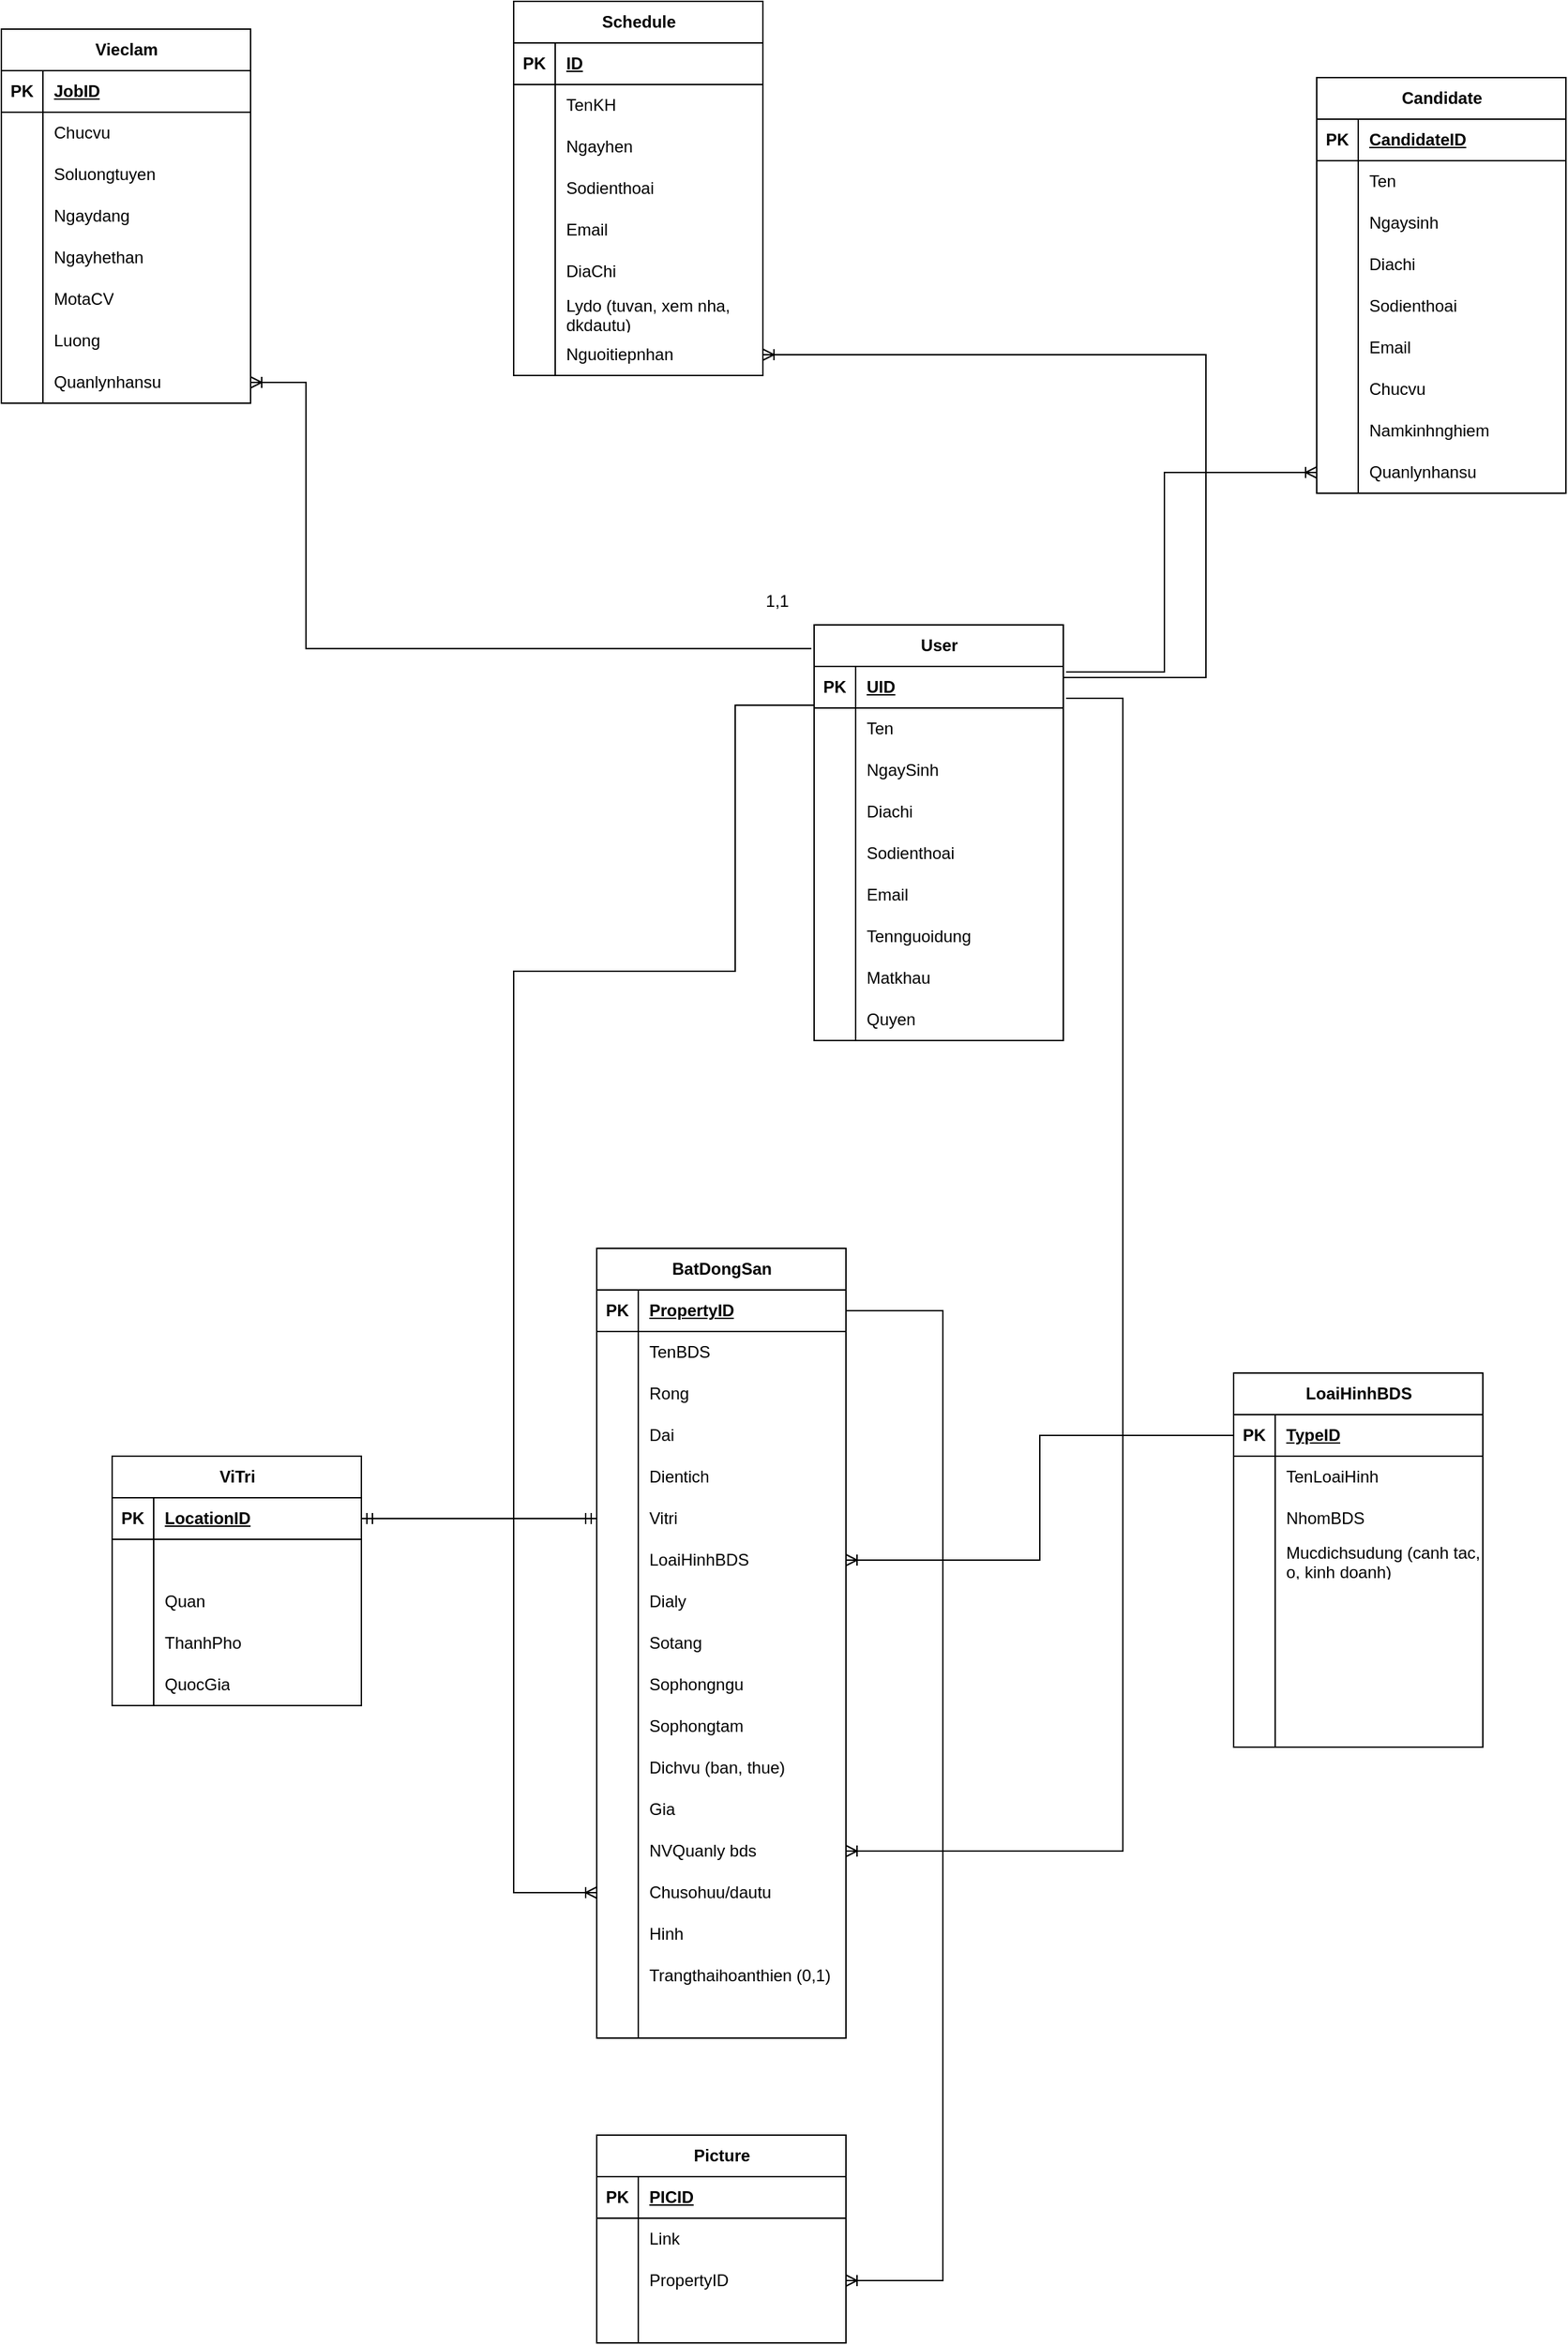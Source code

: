 <mxfile version="21.5.0" type="device">
  <diagram name="Trang-1" id="zX4PTMVD8z2ZbLB0AzFG">
    <mxGraphModel dx="1434" dy="2013" grid="1" gridSize="10" guides="1" tooltips="1" connect="1" arrows="1" fold="1" page="1" pageScale="1" pageWidth="827" pageHeight="1169" math="0" shadow="0">
      <root>
        <mxCell id="0" />
        <mxCell id="1" parent="0" />
        <mxCell id="Mv6jIw9ljHvsiwq2h5Yj-1" value="User" style="shape=table;startSize=30;container=1;collapsible=1;childLayout=tableLayout;fixedRows=1;rowLines=0;fontStyle=1;align=center;resizeLast=1;html=1;" parent="1" vertex="1">
          <mxGeometry x="647" y="40" width="180" height="300" as="geometry" />
        </mxCell>
        <mxCell id="Mv6jIw9ljHvsiwq2h5Yj-2" value="" style="shape=tableRow;horizontal=0;startSize=0;swimlaneHead=0;swimlaneBody=0;fillColor=none;collapsible=0;dropTarget=0;points=[[0,0.5],[1,0.5]];portConstraint=eastwest;top=0;left=0;right=0;bottom=1;" parent="Mv6jIw9ljHvsiwq2h5Yj-1" vertex="1">
          <mxGeometry y="30" width="180" height="30" as="geometry" />
        </mxCell>
        <mxCell id="Mv6jIw9ljHvsiwq2h5Yj-3" value="PK" style="shape=partialRectangle;connectable=0;fillColor=none;top=0;left=0;bottom=0;right=0;fontStyle=1;overflow=hidden;whiteSpace=wrap;html=1;" parent="Mv6jIw9ljHvsiwq2h5Yj-2" vertex="1">
          <mxGeometry width="30" height="30" as="geometry">
            <mxRectangle width="30" height="30" as="alternateBounds" />
          </mxGeometry>
        </mxCell>
        <mxCell id="Mv6jIw9ljHvsiwq2h5Yj-4" value="UID" style="shape=partialRectangle;connectable=0;fillColor=none;top=0;left=0;bottom=0;right=0;align=left;spacingLeft=6;fontStyle=5;overflow=hidden;whiteSpace=wrap;html=1;" parent="Mv6jIw9ljHvsiwq2h5Yj-2" vertex="1">
          <mxGeometry x="30" width="150" height="30" as="geometry">
            <mxRectangle width="150" height="30" as="alternateBounds" />
          </mxGeometry>
        </mxCell>
        <mxCell id="Mv6jIw9ljHvsiwq2h5Yj-5" value="" style="shape=tableRow;horizontal=0;startSize=0;swimlaneHead=0;swimlaneBody=0;fillColor=none;collapsible=0;dropTarget=0;points=[[0,0.5],[1,0.5]];portConstraint=eastwest;top=0;left=0;right=0;bottom=0;" parent="Mv6jIw9ljHvsiwq2h5Yj-1" vertex="1">
          <mxGeometry y="60" width="180" height="30" as="geometry" />
        </mxCell>
        <mxCell id="Mv6jIw9ljHvsiwq2h5Yj-6" value="" style="shape=partialRectangle;connectable=0;fillColor=none;top=0;left=0;bottom=0;right=0;editable=1;overflow=hidden;whiteSpace=wrap;html=1;" parent="Mv6jIw9ljHvsiwq2h5Yj-5" vertex="1">
          <mxGeometry width="30" height="30" as="geometry">
            <mxRectangle width="30" height="30" as="alternateBounds" />
          </mxGeometry>
        </mxCell>
        <mxCell id="Mv6jIw9ljHvsiwq2h5Yj-7" value="Ten" style="shape=partialRectangle;connectable=0;fillColor=none;top=0;left=0;bottom=0;right=0;align=left;spacingLeft=6;overflow=hidden;whiteSpace=wrap;html=1;" parent="Mv6jIw9ljHvsiwq2h5Yj-5" vertex="1">
          <mxGeometry x="30" width="150" height="30" as="geometry">
            <mxRectangle width="150" height="30" as="alternateBounds" />
          </mxGeometry>
        </mxCell>
        <mxCell id="Mv6jIw9ljHvsiwq2h5Yj-289" value="" style="shape=tableRow;horizontal=0;startSize=0;swimlaneHead=0;swimlaneBody=0;fillColor=none;collapsible=0;dropTarget=0;points=[[0,0.5],[1,0.5]];portConstraint=eastwest;top=0;left=0;right=0;bottom=0;" parent="Mv6jIw9ljHvsiwq2h5Yj-1" vertex="1">
          <mxGeometry y="90" width="180" height="30" as="geometry" />
        </mxCell>
        <mxCell id="Mv6jIw9ljHvsiwq2h5Yj-290" value="" style="shape=partialRectangle;connectable=0;fillColor=none;top=0;left=0;bottom=0;right=0;editable=1;overflow=hidden;whiteSpace=wrap;html=1;" parent="Mv6jIw9ljHvsiwq2h5Yj-289" vertex="1">
          <mxGeometry width="30" height="30" as="geometry">
            <mxRectangle width="30" height="30" as="alternateBounds" />
          </mxGeometry>
        </mxCell>
        <mxCell id="Mv6jIw9ljHvsiwq2h5Yj-291" value="NgaySinh" style="shape=partialRectangle;connectable=0;fillColor=none;top=0;left=0;bottom=0;right=0;align=left;spacingLeft=6;overflow=hidden;whiteSpace=wrap;html=1;" parent="Mv6jIw9ljHvsiwq2h5Yj-289" vertex="1">
          <mxGeometry x="30" width="150" height="30" as="geometry">
            <mxRectangle width="150" height="30" as="alternateBounds" />
          </mxGeometry>
        </mxCell>
        <mxCell id="Mv6jIw9ljHvsiwq2h5Yj-286" value="" style="shape=tableRow;horizontal=0;startSize=0;swimlaneHead=0;swimlaneBody=0;fillColor=none;collapsible=0;dropTarget=0;points=[[0,0.5],[1,0.5]];portConstraint=eastwest;top=0;left=0;right=0;bottom=0;" parent="Mv6jIw9ljHvsiwq2h5Yj-1" vertex="1">
          <mxGeometry y="120" width="180" height="30" as="geometry" />
        </mxCell>
        <mxCell id="Mv6jIw9ljHvsiwq2h5Yj-287" value="" style="shape=partialRectangle;connectable=0;fillColor=none;top=0;left=0;bottom=0;right=0;editable=1;overflow=hidden;whiteSpace=wrap;html=1;" parent="Mv6jIw9ljHvsiwq2h5Yj-286" vertex="1">
          <mxGeometry width="30" height="30" as="geometry">
            <mxRectangle width="30" height="30" as="alternateBounds" />
          </mxGeometry>
        </mxCell>
        <mxCell id="Mv6jIw9ljHvsiwq2h5Yj-288" value="Diachi" style="shape=partialRectangle;connectable=0;fillColor=none;top=0;left=0;bottom=0;right=0;align=left;spacingLeft=6;overflow=hidden;whiteSpace=wrap;html=1;" parent="Mv6jIw9ljHvsiwq2h5Yj-286" vertex="1">
          <mxGeometry x="30" width="150" height="30" as="geometry">
            <mxRectangle width="150" height="30" as="alternateBounds" />
          </mxGeometry>
        </mxCell>
        <mxCell id="Mv6jIw9ljHvsiwq2h5Yj-295" value="" style="shape=tableRow;horizontal=0;startSize=0;swimlaneHead=0;swimlaneBody=0;fillColor=none;collapsible=0;dropTarget=0;points=[[0,0.5],[1,0.5]];portConstraint=eastwest;top=0;left=0;right=0;bottom=0;" parent="Mv6jIw9ljHvsiwq2h5Yj-1" vertex="1">
          <mxGeometry y="150" width="180" height="30" as="geometry" />
        </mxCell>
        <mxCell id="Mv6jIw9ljHvsiwq2h5Yj-296" value="" style="shape=partialRectangle;connectable=0;fillColor=none;top=0;left=0;bottom=0;right=0;editable=1;overflow=hidden;whiteSpace=wrap;html=1;" parent="Mv6jIw9ljHvsiwq2h5Yj-295" vertex="1">
          <mxGeometry width="30" height="30" as="geometry">
            <mxRectangle width="30" height="30" as="alternateBounds" />
          </mxGeometry>
        </mxCell>
        <mxCell id="Mv6jIw9ljHvsiwq2h5Yj-297" value="Sodienthoai" style="shape=partialRectangle;connectable=0;fillColor=none;top=0;left=0;bottom=0;right=0;align=left;spacingLeft=6;overflow=hidden;whiteSpace=wrap;html=1;" parent="Mv6jIw9ljHvsiwq2h5Yj-295" vertex="1">
          <mxGeometry x="30" width="150" height="30" as="geometry">
            <mxRectangle width="150" height="30" as="alternateBounds" />
          </mxGeometry>
        </mxCell>
        <mxCell id="Mv6jIw9ljHvsiwq2h5Yj-298" value="" style="shape=tableRow;horizontal=0;startSize=0;swimlaneHead=0;swimlaneBody=0;fillColor=none;collapsible=0;dropTarget=0;points=[[0,0.5],[1,0.5]];portConstraint=eastwest;top=0;left=0;right=0;bottom=0;" parent="Mv6jIw9ljHvsiwq2h5Yj-1" vertex="1">
          <mxGeometry y="180" width="180" height="30" as="geometry" />
        </mxCell>
        <mxCell id="Mv6jIw9ljHvsiwq2h5Yj-299" value="" style="shape=partialRectangle;connectable=0;fillColor=none;top=0;left=0;bottom=0;right=0;editable=1;overflow=hidden;whiteSpace=wrap;html=1;" parent="Mv6jIw9ljHvsiwq2h5Yj-298" vertex="1">
          <mxGeometry width="30" height="30" as="geometry">
            <mxRectangle width="30" height="30" as="alternateBounds" />
          </mxGeometry>
        </mxCell>
        <mxCell id="Mv6jIw9ljHvsiwq2h5Yj-300" value="Email" style="shape=partialRectangle;connectable=0;fillColor=none;top=0;left=0;bottom=0;right=0;align=left;spacingLeft=6;overflow=hidden;whiteSpace=wrap;html=1;" parent="Mv6jIw9ljHvsiwq2h5Yj-298" vertex="1">
          <mxGeometry x="30" width="150" height="30" as="geometry">
            <mxRectangle width="150" height="30" as="alternateBounds" />
          </mxGeometry>
        </mxCell>
        <mxCell id="Mv6jIw9ljHvsiwq2h5Yj-8" value="" style="shape=tableRow;horizontal=0;startSize=0;swimlaneHead=0;swimlaneBody=0;fillColor=none;collapsible=0;dropTarget=0;points=[[0,0.5],[1,0.5]];portConstraint=eastwest;top=0;left=0;right=0;bottom=0;" parent="Mv6jIw9ljHvsiwq2h5Yj-1" vertex="1">
          <mxGeometry y="210" width="180" height="30" as="geometry" />
        </mxCell>
        <mxCell id="Mv6jIw9ljHvsiwq2h5Yj-9" value="" style="shape=partialRectangle;connectable=0;fillColor=none;top=0;left=0;bottom=0;right=0;editable=1;overflow=hidden;whiteSpace=wrap;html=1;" parent="Mv6jIw9ljHvsiwq2h5Yj-8" vertex="1">
          <mxGeometry width="30" height="30" as="geometry">
            <mxRectangle width="30" height="30" as="alternateBounds" />
          </mxGeometry>
        </mxCell>
        <mxCell id="Mv6jIw9ljHvsiwq2h5Yj-10" value="Tennguoidung" style="shape=partialRectangle;connectable=0;fillColor=none;top=0;left=0;bottom=0;right=0;align=left;spacingLeft=6;overflow=hidden;whiteSpace=wrap;html=1;" parent="Mv6jIw9ljHvsiwq2h5Yj-8" vertex="1">
          <mxGeometry x="30" width="150" height="30" as="geometry">
            <mxRectangle width="150" height="30" as="alternateBounds" />
          </mxGeometry>
        </mxCell>
        <mxCell id="Mv6jIw9ljHvsiwq2h5Yj-11" value="" style="shape=tableRow;horizontal=0;startSize=0;swimlaneHead=0;swimlaneBody=0;fillColor=none;collapsible=0;dropTarget=0;points=[[0,0.5],[1,0.5]];portConstraint=eastwest;top=0;left=0;right=0;bottom=0;" parent="Mv6jIw9ljHvsiwq2h5Yj-1" vertex="1">
          <mxGeometry y="240" width="180" height="30" as="geometry" />
        </mxCell>
        <mxCell id="Mv6jIw9ljHvsiwq2h5Yj-12" value="" style="shape=partialRectangle;connectable=0;fillColor=none;top=0;left=0;bottom=0;right=0;editable=1;overflow=hidden;whiteSpace=wrap;html=1;" parent="Mv6jIw9ljHvsiwq2h5Yj-11" vertex="1">
          <mxGeometry width="30" height="30" as="geometry">
            <mxRectangle width="30" height="30" as="alternateBounds" />
          </mxGeometry>
        </mxCell>
        <mxCell id="Mv6jIw9ljHvsiwq2h5Yj-13" value="Matkhau" style="shape=partialRectangle;connectable=0;fillColor=none;top=0;left=0;bottom=0;right=0;align=left;spacingLeft=6;overflow=hidden;whiteSpace=wrap;html=1;" parent="Mv6jIw9ljHvsiwq2h5Yj-11" vertex="1">
          <mxGeometry x="30" width="150" height="30" as="geometry">
            <mxRectangle width="150" height="30" as="alternateBounds" />
          </mxGeometry>
        </mxCell>
        <mxCell id="Mv6jIw9ljHvsiwq2h5Yj-292" value="" style="shape=tableRow;horizontal=0;startSize=0;swimlaneHead=0;swimlaneBody=0;fillColor=none;collapsible=0;dropTarget=0;points=[[0,0.5],[1,0.5]];portConstraint=eastwest;top=0;left=0;right=0;bottom=0;" parent="Mv6jIw9ljHvsiwq2h5Yj-1" vertex="1">
          <mxGeometry y="270" width="180" height="30" as="geometry" />
        </mxCell>
        <mxCell id="Mv6jIw9ljHvsiwq2h5Yj-293" value="" style="shape=partialRectangle;connectable=0;fillColor=none;top=0;left=0;bottom=0;right=0;editable=1;overflow=hidden;whiteSpace=wrap;html=1;" parent="Mv6jIw9ljHvsiwq2h5Yj-292" vertex="1">
          <mxGeometry width="30" height="30" as="geometry">
            <mxRectangle width="30" height="30" as="alternateBounds" />
          </mxGeometry>
        </mxCell>
        <mxCell id="Mv6jIw9ljHvsiwq2h5Yj-294" value="Quyen" style="shape=partialRectangle;connectable=0;fillColor=none;top=0;left=0;bottom=0;right=0;align=left;spacingLeft=6;overflow=hidden;whiteSpace=wrap;html=1;" parent="Mv6jIw9ljHvsiwq2h5Yj-292" vertex="1">
          <mxGeometry x="30" width="150" height="30" as="geometry">
            <mxRectangle width="150" height="30" as="alternateBounds" />
          </mxGeometry>
        </mxCell>
        <mxCell id="Mv6jIw9ljHvsiwq2h5Yj-37" value="ViTri" style="shape=table;startSize=30;container=1;collapsible=1;childLayout=tableLayout;fixedRows=1;rowLines=0;fontStyle=1;align=center;resizeLast=1;html=1;" parent="1" vertex="1">
          <mxGeometry x="140" y="640" width="180" height="180" as="geometry" />
        </mxCell>
        <mxCell id="Mv6jIw9ljHvsiwq2h5Yj-38" value="" style="shape=tableRow;horizontal=0;startSize=0;swimlaneHead=0;swimlaneBody=0;fillColor=none;collapsible=0;dropTarget=0;points=[[0,0.5],[1,0.5]];portConstraint=eastwest;top=0;left=0;right=0;bottom=1;" parent="Mv6jIw9ljHvsiwq2h5Yj-37" vertex="1">
          <mxGeometry y="30" width="180" height="30" as="geometry" />
        </mxCell>
        <mxCell id="Mv6jIw9ljHvsiwq2h5Yj-39" value="PK" style="shape=partialRectangle;connectable=0;fillColor=none;top=0;left=0;bottom=0;right=0;fontStyle=1;overflow=hidden;whiteSpace=wrap;html=1;" parent="Mv6jIw9ljHvsiwq2h5Yj-38" vertex="1">
          <mxGeometry width="30" height="30" as="geometry">
            <mxRectangle width="30" height="30" as="alternateBounds" />
          </mxGeometry>
        </mxCell>
        <mxCell id="Mv6jIw9ljHvsiwq2h5Yj-40" value="LocationID" style="shape=partialRectangle;connectable=0;fillColor=none;top=0;left=0;bottom=0;right=0;align=left;spacingLeft=6;fontStyle=5;overflow=hidden;whiteSpace=wrap;html=1;" parent="Mv6jIw9ljHvsiwq2h5Yj-38" vertex="1">
          <mxGeometry x="30" width="150" height="30" as="geometry">
            <mxRectangle width="150" height="30" as="alternateBounds" />
          </mxGeometry>
        </mxCell>
        <mxCell id="Mv6jIw9ljHvsiwq2h5Yj-41" value="" style="shape=tableRow;horizontal=0;startSize=0;swimlaneHead=0;swimlaneBody=0;fillColor=none;collapsible=0;dropTarget=0;points=[[0,0.5],[1,0.5]];portConstraint=eastwest;top=0;left=0;right=0;bottom=0;" parent="Mv6jIw9ljHvsiwq2h5Yj-37" vertex="1">
          <mxGeometry y="60" width="180" height="30" as="geometry" />
        </mxCell>
        <mxCell id="Mv6jIw9ljHvsiwq2h5Yj-42" value="" style="shape=partialRectangle;connectable=0;fillColor=none;top=0;left=0;bottom=0;right=0;editable=1;overflow=hidden;whiteSpace=wrap;html=1;" parent="Mv6jIw9ljHvsiwq2h5Yj-41" vertex="1">
          <mxGeometry width="30" height="30" as="geometry">
            <mxRectangle width="30" height="30" as="alternateBounds" />
          </mxGeometry>
        </mxCell>
        <mxCell id="Mv6jIw9ljHvsiwq2h5Yj-43" value="" style="shape=partialRectangle;connectable=0;fillColor=none;top=0;left=0;bottom=0;right=0;align=left;spacingLeft=6;overflow=hidden;whiteSpace=wrap;html=1;" parent="Mv6jIw9ljHvsiwq2h5Yj-41" vertex="1">
          <mxGeometry x="30" width="150" height="30" as="geometry">
            <mxRectangle width="150" height="30" as="alternateBounds" />
          </mxGeometry>
        </mxCell>
        <mxCell id="Mv6jIw9ljHvsiwq2h5Yj-44" value="" style="shape=tableRow;horizontal=0;startSize=0;swimlaneHead=0;swimlaneBody=0;fillColor=none;collapsible=0;dropTarget=0;points=[[0,0.5],[1,0.5]];portConstraint=eastwest;top=0;left=0;right=0;bottom=0;" parent="Mv6jIw9ljHvsiwq2h5Yj-37" vertex="1">
          <mxGeometry y="90" width="180" height="30" as="geometry" />
        </mxCell>
        <mxCell id="Mv6jIw9ljHvsiwq2h5Yj-45" value="" style="shape=partialRectangle;connectable=0;fillColor=none;top=0;left=0;bottom=0;right=0;editable=1;overflow=hidden;whiteSpace=wrap;html=1;" parent="Mv6jIw9ljHvsiwq2h5Yj-44" vertex="1">
          <mxGeometry width="30" height="30" as="geometry">
            <mxRectangle width="30" height="30" as="alternateBounds" />
          </mxGeometry>
        </mxCell>
        <mxCell id="Mv6jIw9ljHvsiwq2h5Yj-46" value="Quan" style="shape=partialRectangle;connectable=0;fillColor=none;top=0;left=0;bottom=0;right=0;align=left;spacingLeft=6;overflow=hidden;whiteSpace=wrap;html=1;" parent="Mv6jIw9ljHvsiwq2h5Yj-44" vertex="1">
          <mxGeometry x="30" width="150" height="30" as="geometry">
            <mxRectangle width="150" height="30" as="alternateBounds" />
          </mxGeometry>
        </mxCell>
        <mxCell id="Mv6jIw9ljHvsiwq2h5Yj-47" value="" style="shape=tableRow;horizontal=0;startSize=0;swimlaneHead=0;swimlaneBody=0;fillColor=none;collapsible=0;dropTarget=0;points=[[0,0.5],[1,0.5]];portConstraint=eastwest;top=0;left=0;right=0;bottom=0;" parent="Mv6jIw9ljHvsiwq2h5Yj-37" vertex="1">
          <mxGeometry y="120" width="180" height="30" as="geometry" />
        </mxCell>
        <mxCell id="Mv6jIw9ljHvsiwq2h5Yj-48" value="" style="shape=partialRectangle;connectable=0;fillColor=none;top=0;left=0;bottom=0;right=0;editable=1;overflow=hidden;whiteSpace=wrap;html=1;" parent="Mv6jIw9ljHvsiwq2h5Yj-47" vertex="1">
          <mxGeometry width="30" height="30" as="geometry">
            <mxRectangle width="30" height="30" as="alternateBounds" />
          </mxGeometry>
        </mxCell>
        <mxCell id="Mv6jIw9ljHvsiwq2h5Yj-49" value="ThanhPho" style="shape=partialRectangle;connectable=0;fillColor=none;top=0;left=0;bottom=0;right=0;align=left;spacingLeft=6;overflow=hidden;whiteSpace=wrap;html=1;" parent="Mv6jIw9ljHvsiwq2h5Yj-47" vertex="1">
          <mxGeometry x="30" width="150" height="30" as="geometry">
            <mxRectangle width="150" height="30" as="alternateBounds" />
          </mxGeometry>
        </mxCell>
        <mxCell id="Mv6jIw9ljHvsiwq2h5Yj-50" value="" style="shape=tableRow;horizontal=0;startSize=0;swimlaneHead=0;swimlaneBody=0;fillColor=none;collapsible=0;dropTarget=0;points=[[0,0.5],[1,0.5]];portConstraint=eastwest;top=0;left=0;right=0;bottom=0;" parent="Mv6jIw9ljHvsiwq2h5Yj-37" vertex="1">
          <mxGeometry y="150" width="180" height="30" as="geometry" />
        </mxCell>
        <mxCell id="Mv6jIw9ljHvsiwq2h5Yj-51" value="" style="shape=partialRectangle;connectable=0;fillColor=none;top=0;left=0;bottom=0;right=0;editable=1;overflow=hidden;whiteSpace=wrap;html=1;" parent="Mv6jIw9ljHvsiwq2h5Yj-50" vertex="1">
          <mxGeometry width="30" height="30" as="geometry">
            <mxRectangle width="30" height="30" as="alternateBounds" />
          </mxGeometry>
        </mxCell>
        <mxCell id="Mv6jIw9ljHvsiwq2h5Yj-52" value="QuocGia" style="shape=partialRectangle;connectable=0;fillColor=none;top=0;left=0;bottom=0;right=0;align=left;spacingLeft=6;overflow=hidden;whiteSpace=wrap;html=1;" parent="Mv6jIw9ljHvsiwq2h5Yj-50" vertex="1">
          <mxGeometry x="30" width="150" height="30" as="geometry">
            <mxRectangle width="150" height="30" as="alternateBounds" />
          </mxGeometry>
        </mxCell>
        <mxCell id="Mv6jIw9ljHvsiwq2h5Yj-66" value="LoaiHinhBDS" style="shape=table;startSize=30;container=1;collapsible=1;childLayout=tableLayout;fixedRows=1;rowLines=0;fontStyle=1;align=center;resizeLast=1;html=1;" parent="1" vertex="1">
          <mxGeometry x="950" y="580" width="180" height="270" as="geometry" />
        </mxCell>
        <mxCell id="Mv6jIw9ljHvsiwq2h5Yj-67" value="" style="shape=tableRow;horizontal=0;startSize=0;swimlaneHead=0;swimlaneBody=0;fillColor=none;collapsible=0;dropTarget=0;points=[[0,0.5],[1,0.5]];portConstraint=eastwest;top=0;left=0;right=0;bottom=1;" parent="Mv6jIw9ljHvsiwq2h5Yj-66" vertex="1">
          <mxGeometry y="30" width="180" height="30" as="geometry" />
        </mxCell>
        <mxCell id="Mv6jIw9ljHvsiwq2h5Yj-68" value="PK" style="shape=partialRectangle;connectable=0;fillColor=none;top=0;left=0;bottom=0;right=0;fontStyle=1;overflow=hidden;whiteSpace=wrap;html=1;" parent="Mv6jIw9ljHvsiwq2h5Yj-67" vertex="1">
          <mxGeometry width="30" height="30" as="geometry">
            <mxRectangle width="30" height="30" as="alternateBounds" />
          </mxGeometry>
        </mxCell>
        <mxCell id="Mv6jIw9ljHvsiwq2h5Yj-69" value="TypeID" style="shape=partialRectangle;connectable=0;fillColor=none;top=0;left=0;bottom=0;right=0;align=left;spacingLeft=6;fontStyle=5;overflow=hidden;whiteSpace=wrap;html=1;" parent="Mv6jIw9ljHvsiwq2h5Yj-67" vertex="1">
          <mxGeometry x="30" width="150" height="30" as="geometry">
            <mxRectangle width="150" height="30" as="alternateBounds" />
          </mxGeometry>
        </mxCell>
        <mxCell id="Mv6jIw9ljHvsiwq2h5Yj-70" value="" style="shape=tableRow;horizontal=0;startSize=0;swimlaneHead=0;swimlaneBody=0;fillColor=none;collapsible=0;dropTarget=0;points=[[0,0.5],[1,0.5]];portConstraint=eastwest;top=0;left=0;right=0;bottom=0;" parent="Mv6jIw9ljHvsiwq2h5Yj-66" vertex="1">
          <mxGeometry y="60" width="180" height="30" as="geometry" />
        </mxCell>
        <mxCell id="Mv6jIw9ljHvsiwq2h5Yj-71" value="" style="shape=partialRectangle;connectable=0;fillColor=none;top=0;left=0;bottom=0;right=0;editable=1;overflow=hidden;whiteSpace=wrap;html=1;" parent="Mv6jIw9ljHvsiwq2h5Yj-70" vertex="1">
          <mxGeometry width="30" height="30" as="geometry">
            <mxRectangle width="30" height="30" as="alternateBounds" />
          </mxGeometry>
        </mxCell>
        <mxCell id="Mv6jIw9ljHvsiwq2h5Yj-72" value="TenLoaiHinh" style="shape=partialRectangle;connectable=0;fillColor=none;top=0;left=0;bottom=0;right=0;align=left;spacingLeft=6;overflow=hidden;whiteSpace=wrap;html=1;" parent="Mv6jIw9ljHvsiwq2h5Yj-70" vertex="1">
          <mxGeometry x="30" width="150" height="30" as="geometry">
            <mxRectangle width="150" height="30" as="alternateBounds" />
          </mxGeometry>
        </mxCell>
        <mxCell id="Mv6jIw9ljHvsiwq2h5Yj-73" value="" style="shape=tableRow;horizontal=0;startSize=0;swimlaneHead=0;swimlaneBody=0;fillColor=none;collapsible=0;dropTarget=0;points=[[0,0.5],[1,0.5]];portConstraint=eastwest;top=0;left=0;right=0;bottom=0;" parent="Mv6jIw9ljHvsiwq2h5Yj-66" vertex="1">
          <mxGeometry y="90" width="180" height="30" as="geometry" />
        </mxCell>
        <mxCell id="Mv6jIw9ljHvsiwq2h5Yj-74" value="" style="shape=partialRectangle;connectable=0;fillColor=none;top=0;left=0;bottom=0;right=0;editable=1;overflow=hidden;whiteSpace=wrap;html=1;" parent="Mv6jIw9ljHvsiwq2h5Yj-73" vertex="1">
          <mxGeometry width="30" height="30" as="geometry">
            <mxRectangle width="30" height="30" as="alternateBounds" />
          </mxGeometry>
        </mxCell>
        <mxCell id="Mv6jIw9ljHvsiwq2h5Yj-75" value="NhomBDS" style="shape=partialRectangle;connectable=0;fillColor=none;top=0;left=0;bottom=0;right=0;align=left;spacingLeft=6;overflow=hidden;whiteSpace=wrap;html=1;" parent="Mv6jIw9ljHvsiwq2h5Yj-73" vertex="1">
          <mxGeometry x="30" width="150" height="30" as="geometry">
            <mxRectangle width="150" height="30" as="alternateBounds" />
          </mxGeometry>
        </mxCell>
        <mxCell id="Mv6jIw9ljHvsiwq2h5Yj-76" value="" style="shape=tableRow;horizontal=0;startSize=0;swimlaneHead=0;swimlaneBody=0;fillColor=none;collapsible=0;dropTarget=0;points=[[0,0.5],[1,0.5]];portConstraint=eastwest;top=0;left=0;right=0;bottom=0;" parent="Mv6jIw9ljHvsiwq2h5Yj-66" vertex="1">
          <mxGeometry y="120" width="180" height="30" as="geometry" />
        </mxCell>
        <mxCell id="Mv6jIw9ljHvsiwq2h5Yj-77" value="" style="shape=partialRectangle;connectable=0;fillColor=none;top=0;left=0;bottom=0;right=0;editable=1;overflow=hidden;whiteSpace=wrap;html=1;" parent="Mv6jIw9ljHvsiwq2h5Yj-76" vertex="1">
          <mxGeometry width="30" height="30" as="geometry">
            <mxRectangle width="30" height="30" as="alternateBounds" />
          </mxGeometry>
        </mxCell>
        <mxCell id="Mv6jIw9ljHvsiwq2h5Yj-78" value="Mucdichsudung (canh tac, o, kinh doanh)" style="shape=partialRectangle;connectable=0;fillColor=none;top=0;left=0;bottom=0;right=0;align=left;spacingLeft=6;overflow=hidden;whiteSpace=wrap;html=1;" parent="Mv6jIw9ljHvsiwq2h5Yj-76" vertex="1">
          <mxGeometry x="30" width="150" height="30" as="geometry">
            <mxRectangle width="150" height="30" as="alternateBounds" />
          </mxGeometry>
        </mxCell>
        <mxCell id="Mv6jIw9ljHvsiwq2h5Yj-79" value="" style="shape=tableRow;horizontal=0;startSize=0;swimlaneHead=0;swimlaneBody=0;fillColor=none;collapsible=0;dropTarget=0;points=[[0,0.5],[1,0.5]];portConstraint=eastwest;top=0;left=0;right=0;bottom=0;" parent="Mv6jIw9ljHvsiwq2h5Yj-66" vertex="1">
          <mxGeometry y="150" width="180" height="30" as="geometry" />
        </mxCell>
        <mxCell id="Mv6jIw9ljHvsiwq2h5Yj-80" value="" style="shape=partialRectangle;connectable=0;fillColor=none;top=0;left=0;bottom=0;right=0;editable=1;overflow=hidden;whiteSpace=wrap;html=1;" parent="Mv6jIw9ljHvsiwq2h5Yj-79" vertex="1">
          <mxGeometry width="30" height="30" as="geometry">
            <mxRectangle width="30" height="30" as="alternateBounds" />
          </mxGeometry>
        </mxCell>
        <mxCell id="Mv6jIw9ljHvsiwq2h5Yj-81" value="" style="shape=partialRectangle;connectable=0;fillColor=none;top=0;left=0;bottom=0;right=0;align=left;spacingLeft=6;overflow=hidden;whiteSpace=wrap;html=1;" parent="Mv6jIw9ljHvsiwq2h5Yj-79" vertex="1">
          <mxGeometry x="30" width="150" height="30" as="geometry">
            <mxRectangle width="150" height="30" as="alternateBounds" />
          </mxGeometry>
        </mxCell>
        <mxCell id="Mv6jIw9ljHvsiwq2h5Yj-82" value="" style="shape=tableRow;horizontal=0;startSize=0;swimlaneHead=0;swimlaneBody=0;fillColor=none;collapsible=0;dropTarget=0;points=[[0,0.5],[1,0.5]];portConstraint=eastwest;top=0;left=0;right=0;bottom=0;" parent="Mv6jIw9ljHvsiwq2h5Yj-66" vertex="1">
          <mxGeometry y="180" width="180" height="30" as="geometry" />
        </mxCell>
        <mxCell id="Mv6jIw9ljHvsiwq2h5Yj-83" value="" style="shape=partialRectangle;connectable=0;fillColor=none;top=0;left=0;bottom=0;right=0;editable=1;overflow=hidden;whiteSpace=wrap;html=1;" parent="Mv6jIw9ljHvsiwq2h5Yj-82" vertex="1">
          <mxGeometry width="30" height="30" as="geometry">
            <mxRectangle width="30" height="30" as="alternateBounds" />
          </mxGeometry>
        </mxCell>
        <mxCell id="Mv6jIw9ljHvsiwq2h5Yj-84" value="" style="shape=partialRectangle;connectable=0;fillColor=none;top=0;left=0;bottom=0;right=0;align=left;spacingLeft=6;overflow=hidden;whiteSpace=wrap;html=1;" parent="Mv6jIw9ljHvsiwq2h5Yj-82" vertex="1">
          <mxGeometry x="30" width="150" height="30" as="geometry">
            <mxRectangle width="150" height="30" as="alternateBounds" />
          </mxGeometry>
        </mxCell>
        <mxCell id="Mv6jIw9ljHvsiwq2h5Yj-495" value="" style="shape=tableRow;horizontal=0;startSize=0;swimlaneHead=0;swimlaneBody=0;fillColor=none;collapsible=0;dropTarget=0;points=[[0,0.5],[1,0.5]];portConstraint=eastwest;top=0;left=0;right=0;bottom=0;" parent="Mv6jIw9ljHvsiwq2h5Yj-66" vertex="1">
          <mxGeometry y="210" width="180" height="30" as="geometry" />
        </mxCell>
        <mxCell id="Mv6jIw9ljHvsiwq2h5Yj-496" value="" style="shape=partialRectangle;connectable=0;fillColor=none;top=0;left=0;bottom=0;right=0;editable=1;overflow=hidden;whiteSpace=wrap;html=1;" parent="Mv6jIw9ljHvsiwq2h5Yj-495" vertex="1">
          <mxGeometry width="30" height="30" as="geometry">
            <mxRectangle width="30" height="30" as="alternateBounds" />
          </mxGeometry>
        </mxCell>
        <mxCell id="Mv6jIw9ljHvsiwq2h5Yj-497" value="" style="shape=partialRectangle;connectable=0;fillColor=none;top=0;left=0;bottom=0;right=0;align=left;spacingLeft=6;overflow=hidden;whiteSpace=wrap;html=1;" parent="Mv6jIw9ljHvsiwq2h5Yj-495" vertex="1">
          <mxGeometry x="30" width="150" height="30" as="geometry">
            <mxRectangle width="150" height="30" as="alternateBounds" />
          </mxGeometry>
        </mxCell>
        <mxCell id="Mv6jIw9ljHvsiwq2h5Yj-85" value="" style="shape=tableRow;horizontal=0;startSize=0;swimlaneHead=0;swimlaneBody=0;fillColor=none;collapsible=0;dropTarget=0;points=[[0,0.5],[1,0.5]];portConstraint=eastwest;top=0;left=0;right=0;bottom=0;" parent="Mv6jIw9ljHvsiwq2h5Yj-66" vertex="1">
          <mxGeometry y="240" width="180" height="30" as="geometry" />
        </mxCell>
        <mxCell id="Mv6jIw9ljHvsiwq2h5Yj-86" value="" style="shape=partialRectangle;connectable=0;fillColor=none;top=0;left=0;bottom=0;right=0;editable=1;overflow=hidden;whiteSpace=wrap;html=1;" parent="Mv6jIw9ljHvsiwq2h5Yj-85" vertex="1">
          <mxGeometry width="30" height="30" as="geometry">
            <mxRectangle width="30" height="30" as="alternateBounds" />
          </mxGeometry>
        </mxCell>
        <mxCell id="Mv6jIw9ljHvsiwq2h5Yj-87" value="" style="shape=partialRectangle;connectable=0;fillColor=none;top=0;left=0;bottom=0;right=0;align=left;spacingLeft=6;overflow=hidden;whiteSpace=wrap;html=1;" parent="Mv6jIw9ljHvsiwq2h5Yj-85" vertex="1">
          <mxGeometry x="30" width="150" height="30" as="geometry">
            <mxRectangle width="150" height="30" as="alternateBounds" />
          </mxGeometry>
        </mxCell>
        <mxCell id="Mv6jIw9ljHvsiwq2h5Yj-88" value="BatDongSan" style="shape=table;startSize=30;container=1;collapsible=1;childLayout=tableLayout;fixedRows=1;rowLines=0;fontStyle=1;align=center;resizeLast=1;html=1;" parent="1" vertex="1">
          <mxGeometry x="490" y="490" width="180" height="570" as="geometry" />
        </mxCell>
        <mxCell id="Mv6jIw9ljHvsiwq2h5Yj-89" value="" style="shape=tableRow;horizontal=0;startSize=0;swimlaneHead=0;swimlaneBody=0;fillColor=none;collapsible=0;dropTarget=0;points=[[0,0.5],[1,0.5]];portConstraint=eastwest;top=0;left=0;right=0;bottom=1;" parent="Mv6jIw9ljHvsiwq2h5Yj-88" vertex="1">
          <mxGeometry y="30" width="180" height="30" as="geometry" />
        </mxCell>
        <mxCell id="Mv6jIw9ljHvsiwq2h5Yj-90" value="PK" style="shape=partialRectangle;connectable=0;fillColor=none;top=0;left=0;bottom=0;right=0;fontStyle=1;overflow=hidden;whiteSpace=wrap;html=1;" parent="Mv6jIw9ljHvsiwq2h5Yj-89" vertex="1">
          <mxGeometry width="30" height="30" as="geometry">
            <mxRectangle width="30" height="30" as="alternateBounds" />
          </mxGeometry>
        </mxCell>
        <mxCell id="Mv6jIw9ljHvsiwq2h5Yj-91" value="PropertyID" style="shape=partialRectangle;connectable=0;fillColor=none;top=0;left=0;bottom=0;right=0;align=left;spacingLeft=6;fontStyle=5;overflow=hidden;whiteSpace=wrap;html=1;" parent="Mv6jIw9ljHvsiwq2h5Yj-89" vertex="1">
          <mxGeometry x="30" width="150" height="30" as="geometry">
            <mxRectangle width="150" height="30" as="alternateBounds" />
          </mxGeometry>
        </mxCell>
        <mxCell id="Mv6jIw9ljHvsiwq2h5Yj-92" value="" style="shape=tableRow;horizontal=0;startSize=0;swimlaneHead=0;swimlaneBody=0;fillColor=none;collapsible=0;dropTarget=0;points=[[0,0.5],[1,0.5]];portConstraint=eastwest;top=0;left=0;right=0;bottom=0;" parent="Mv6jIw9ljHvsiwq2h5Yj-88" vertex="1">
          <mxGeometry y="60" width="180" height="30" as="geometry" />
        </mxCell>
        <mxCell id="Mv6jIw9ljHvsiwq2h5Yj-93" value="" style="shape=partialRectangle;connectable=0;fillColor=none;top=0;left=0;bottom=0;right=0;editable=1;overflow=hidden;whiteSpace=wrap;html=1;" parent="Mv6jIw9ljHvsiwq2h5Yj-92" vertex="1">
          <mxGeometry width="30" height="30" as="geometry">
            <mxRectangle width="30" height="30" as="alternateBounds" />
          </mxGeometry>
        </mxCell>
        <mxCell id="Mv6jIw9ljHvsiwq2h5Yj-94" value="TenBDS" style="shape=partialRectangle;connectable=0;fillColor=none;top=0;left=0;bottom=0;right=0;align=left;spacingLeft=6;overflow=hidden;whiteSpace=wrap;html=1;" parent="Mv6jIw9ljHvsiwq2h5Yj-92" vertex="1">
          <mxGeometry x="30" width="150" height="30" as="geometry">
            <mxRectangle width="150" height="30" as="alternateBounds" />
          </mxGeometry>
        </mxCell>
        <mxCell id="Kxo1xTBulKF_49MsCc45-15" value="" style="shape=tableRow;horizontal=0;startSize=0;swimlaneHead=0;swimlaneBody=0;fillColor=none;collapsible=0;dropTarget=0;points=[[0,0.5],[1,0.5]];portConstraint=eastwest;top=0;left=0;right=0;bottom=0;" parent="Mv6jIw9ljHvsiwq2h5Yj-88" vertex="1">
          <mxGeometry y="90" width="180" height="30" as="geometry" />
        </mxCell>
        <mxCell id="Kxo1xTBulKF_49MsCc45-16" value="" style="shape=partialRectangle;connectable=0;fillColor=none;top=0;left=0;bottom=0;right=0;editable=1;overflow=hidden;whiteSpace=wrap;html=1;" parent="Kxo1xTBulKF_49MsCc45-15" vertex="1">
          <mxGeometry width="30" height="30" as="geometry">
            <mxRectangle width="30" height="30" as="alternateBounds" />
          </mxGeometry>
        </mxCell>
        <mxCell id="Kxo1xTBulKF_49MsCc45-17" value="Rong" style="shape=partialRectangle;connectable=0;fillColor=none;top=0;left=0;bottom=0;right=0;align=left;spacingLeft=6;overflow=hidden;whiteSpace=wrap;html=1;" parent="Kxo1xTBulKF_49MsCc45-15" vertex="1">
          <mxGeometry x="30" width="150" height="30" as="geometry">
            <mxRectangle width="150" height="30" as="alternateBounds" />
          </mxGeometry>
        </mxCell>
        <mxCell id="Kxo1xTBulKF_49MsCc45-18" value="" style="shape=tableRow;horizontal=0;startSize=0;swimlaneHead=0;swimlaneBody=0;fillColor=none;collapsible=0;dropTarget=0;points=[[0,0.5],[1,0.5]];portConstraint=eastwest;top=0;left=0;right=0;bottom=0;" parent="Mv6jIw9ljHvsiwq2h5Yj-88" vertex="1">
          <mxGeometry y="120" width="180" height="30" as="geometry" />
        </mxCell>
        <mxCell id="Kxo1xTBulKF_49MsCc45-19" value="" style="shape=partialRectangle;connectable=0;fillColor=none;top=0;left=0;bottom=0;right=0;editable=1;overflow=hidden;whiteSpace=wrap;html=1;" parent="Kxo1xTBulKF_49MsCc45-18" vertex="1">
          <mxGeometry width="30" height="30" as="geometry">
            <mxRectangle width="30" height="30" as="alternateBounds" />
          </mxGeometry>
        </mxCell>
        <mxCell id="Kxo1xTBulKF_49MsCc45-20" value="Dai" style="shape=partialRectangle;connectable=0;fillColor=none;top=0;left=0;bottom=0;right=0;align=left;spacingLeft=6;overflow=hidden;whiteSpace=wrap;html=1;" parent="Kxo1xTBulKF_49MsCc45-18" vertex="1">
          <mxGeometry x="30" width="150" height="30" as="geometry">
            <mxRectangle width="150" height="30" as="alternateBounds" />
          </mxGeometry>
        </mxCell>
        <mxCell id="Kxo1xTBulKF_49MsCc45-24" value="" style="shape=tableRow;horizontal=0;startSize=0;swimlaneHead=0;swimlaneBody=0;fillColor=none;collapsible=0;dropTarget=0;points=[[0,0.5],[1,0.5]];portConstraint=eastwest;top=0;left=0;right=0;bottom=0;" parent="Mv6jIw9ljHvsiwq2h5Yj-88" vertex="1">
          <mxGeometry y="150" width="180" height="30" as="geometry" />
        </mxCell>
        <mxCell id="Kxo1xTBulKF_49MsCc45-25" value="" style="shape=partialRectangle;connectable=0;fillColor=none;top=0;left=0;bottom=0;right=0;editable=1;overflow=hidden;whiteSpace=wrap;html=1;" parent="Kxo1xTBulKF_49MsCc45-24" vertex="1">
          <mxGeometry width="30" height="30" as="geometry">
            <mxRectangle width="30" height="30" as="alternateBounds" />
          </mxGeometry>
        </mxCell>
        <mxCell id="Kxo1xTBulKF_49MsCc45-26" value="Dientich" style="shape=partialRectangle;connectable=0;fillColor=none;top=0;left=0;bottom=0;right=0;align=left;spacingLeft=6;overflow=hidden;whiteSpace=wrap;html=1;" parent="Kxo1xTBulKF_49MsCc45-24" vertex="1">
          <mxGeometry x="30" width="150" height="30" as="geometry">
            <mxRectangle width="150" height="30" as="alternateBounds" />
          </mxGeometry>
        </mxCell>
        <mxCell id="Mv6jIw9ljHvsiwq2h5Yj-95" value="" style="shape=tableRow;horizontal=0;startSize=0;swimlaneHead=0;swimlaneBody=0;fillColor=none;collapsible=0;dropTarget=0;points=[[0,0.5],[1,0.5]];portConstraint=eastwest;top=0;left=0;right=0;bottom=0;" parent="Mv6jIw9ljHvsiwq2h5Yj-88" vertex="1">
          <mxGeometry y="180" width="180" height="30" as="geometry" />
        </mxCell>
        <mxCell id="Mv6jIw9ljHvsiwq2h5Yj-96" value="" style="shape=partialRectangle;connectable=0;fillColor=none;top=0;left=0;bottom=0;right=0;editable=1;overflow=hidden;whiteSpace=wrap;html=1;" parent="Mv6jIw9ljHvsiwq2h5Yj-95" vertex="1">
          <mxGeometry width="30" height="30" as="geometry">
            <mxRectangle width="30" height="30" as="alternateBounds" />
          </mxGeometry>
        </mxCell>
        <mxCell id="Mv6jIw9ljHvsiwq2h5Yj-97" value="Vitri" style="shape=partialRectangle;connectable=0;fillColor=none;top=0;left=0;bottom=0;right=0;align=left;spacingLeft=6;overflow=hidden;whiteSpace=wrap;html=1;" parent="Mv6jIw9ljHvsiwq2h5Yj-95" vertex="1">
          <mxGeometry x="30" width="150" height="30" as="geometry">
            <mxRectangle width="150" height="30" as="alternateBounds" />
          </mxGeometry>
        </mxCell>
        <mxCell id="Mv6jIw9ljHvsiwq2h5Yj-98" value="" style="shape=tableRow;horizontal=0;startSize=0;swimlaneHead=0;swimlaneBody=0;fillColor=none;collapsible=0;dropTarget=0;points=[[0,0.5],[1,0.5]];portConstraint=eastwest;top=0;left=0;right=0;bottom=0;" parent="Mv6jIw9ljHvsiwq2h5Yj-88" vertex="1">
          <mxGeometry y="210" width="180" height="30" as="geometry" />
        </mxCell>
        <mxCell id="Mv6jIw9ljHvsiwq2h5Yj-99" value="" style="shape=partialRectangle;connectable=0;fillColor=none;top=0;left=0;bottom=0;right=0;editable=1;overflow=hidden;whiteSpace=wrap;html=1;" parent="Mv6jIw9ljHvsiwq2h5Yj-98" vertex="1">
          <mxGeometry width="30" height="30" as="geometry">
            <mxRectangle width="30" height="30" as="alternateBounds" />
          </mxGeometry>
        </mxCell>
        <mxCell id="Mv6jIw9ljHvsiwq2h5Yj-100" value="LoaiHinhBDS" style="shape=partialRectangle;connectable=0;fillColor=none;top=0;left=0;bottom=0;right=0;align=left;spacingLeft=6;overflow=hidden;whiteSpace=wrap;html=1;" parent="Mv6jIw9ljHvsiwq2h5Yj-98" vertex="1">
          <mxGeometry x="30" width="150" height="30" as="geometry">
            <mxRectangle width="150" height="30" as="alternateBounds" />
          </mxGeometry>
        </mxCell>
        <mxCell id="Mv6jIw9ljHvsiwq2h5Yj-127" value="" style="shape=tableRow;horizontal=0;startSize=0;swimlaneHead=0;swimlaneBody=0;fillColor=none;collapsible=0;dropTarget=0;points=[[0,0.5],[1,0.5]];portConstraint=eastwest;top=0;left=0;right=0;bottom=0;" parent="Mv6jIw9ljHvsiwq2h5Yj-88" vertex="1">
          <mxGeometry y="240" width="180" height="30" as="geometry" />
        </mxCell>
        <mxCell id="Mv6jIw9ljHvsiwq2h5Yj-128" value="" style="shape=partialRectangle;connectable=0;fillColor=none;top=0;left=0;bottom=0;right=0;editable=1;overflow=hidden;whiteSpace=wrap;html=1;" parent="Mv6jIw9ljHvsiwq2h5Yj-127" vertex="1">
          <mxGeometry width="30" height="30" as="geometry">
            <mxRectangle width="30" height="30" as="alternateBounds" />
          </mxGeometry>
        </mxCell>
        <mxCell id="Mv6jIw9ljHvsiwq2h5Yj-129" value="Dialy" style="shape=partialRectangle;connectable=0;fillColor=none;top=0;left=0;bottom=0;right=0;align=left;spacingLeft=6;overflow=hidden;whiteSpace=wrap;html=1;" parent="Mv6jIw9ljHvsiwq2h5Yj-127" vertex="1">
          <mxGeometry x="30" width="150" height="30" as="geometry">
            <mxRectangle width="150" height="30" as="alternateBounds" />
          </mxGeometry>
        </mxCell>
        <mxCell id="Mv6jIw9ljHvsiwq2h5Yj-130" value="" style="shape=tableRow;horizontal=0;startSize=0;swimlaneHead=0;swimlaneBody=0;fillColor=none;collapsible=0;dropTarget=0;points=[[0,0.5],[1,0.5]];portConstraint=eastwest;top=0;left=0;right=0;bottom=0;" parent="Mv6jIw9ljHvsiwq2h5Yj-88" vertex="1">
          <mxGeometry y="270" width="180" height="30" as="geometry" />
        </mxCell>
        <mxCell id="Mv6jIw9ljHvsiwq2h5Yj-131" value="" style="shape=partialRectangle;connectable=0;fillColor=none;top=0;left=0;bottom=0;right=0;editable=1;overflow=hidden;whiteSpace=wrap;html=1;" parent="Mv6jIw9ljHvsiwq2h5Yj-130" vertex="1">
          <mxGeometry width="30" height="30" as="geometry">
            <mxRectangle width="30" height="30" as="alternateBounds" />
          </mxGeometry>
        </mxCell>
        <mxCell id="Mv6jIw9ljHvsiwq2h5Yj-132" value="Sotang" style="shape=partialRectangle;connectable=0;fillColor=none;top=0;left=0;bottom=0;right=0;align=left;spacingLeft=6;overflow=hidden;whiteSpace=wrap;html=1;" parent="Mv6jIw9ljHvsiwq2h5Yj-130" vertex="1">
          <mxGeometry x="30" width="150" height="30" as="geometry">
            <mxRectangle width="150" height="30" as="alternateBounds" />
          </mxGeometry>
        </mxCell>
        <mxCell id="Mv6jIw9ljHvsiwq2h5Yj-133" value="" style="shape=tableRow;horizontal=0;startSize=0;swimlaneHead=0;swimlaneBody=0;fillColor=none;collapsible=0;dropTarget=0;points=[[0,0.5],[1,0.5]];portConstraint=eastwest;top=0;left=0;right=0;bottom=0;" parent="Mv6jIw9ljHvsiwq2h5Yj-88" vertex="1">
          <mxGeometry y="300" width="180" height="30" as="geometry" />
        </mxCell>
        <mxCell id="Mv6jIw9ljHvsiwq2h5Yj-134" value="" style="shape=partialRectangle;connectable=0;fillColor=none;top=0;left=0;bottom=0;right=0;editable=1;overflow=hidden;whiteSpace=wrap;html=1;" parent="Mv6jIw9ljHvsiwq2h5Yj-133" vertex="1">
          <mxGeometry width="30" height="30" as="geometry">
            <mxRectangle width="30" height="30" as="alternateBounds" />
          </mxGeometry>
        </mxCell>
        <mxCell id="Mv6jIw9ljHvsiwq2h5Yj-135" value="Sophongngu" style="shape=partialRectangle;connectable=0;fillColor=none;top=0;left=0;bottom=0;right=0;align=left;spacingLeft=6;overflow=hidden;whiteSpace=wrap;html=1;" parent="Mv6jIw9ljHvsiwq2h5Yj-133" vertex="1">
          <mxGeometry x="30" width="150" height="30" as="geometry">
            <mxRectangle width="150" height="30" as="alternateBounds" />
          </mxGeometry>
        </mxCell>
        <mxCell id="Mv6jIw9ljHvsiwq2h5Yj-136" value="" style="shape=tableRow;horizontal=0;startSize=0;swimlaneHead=0;swimlaneBody=0;fillColor=none;collapsible=0;dropTarget=0;points=[[0,0.5],[1,0.5]];portConstraint=eastwest;top=0;left=0;right=0;bottom=0;" parent="Mv6jIw9ljHvsiwq2h5Yj-88" vertex="1">
          <mxGeometry y="330" width="180" height="30" as="geometry" />
        </mxCell>
        <mxCell id="Mv6jIw9ljHvsiwq2h5Yj-137" value="" style="shape=partialRectangle;connectable=0;fillColor=none;top=0;left=0;bottom=0;right=0;editable=1;overflow=hidden;whiteSpace=wrap;html=1;" parent="Mv6jIw9ljHvsiwq2h5Yj-136" vertex="1">
          <mxGeometry width="30" height="30" as="geometry">
            <mxRectangle width="30" height="30" as="alternateBounds" />
          </mxGeometry>
        </mxCell>
        <mxCell id="Mv6jIw9ljHvsiwq2h5Yj-138" value="Sophongtam" style="shape=partialRectangle;connectable=0;fillColor=none;top=0;left=0;bottom=0;right=0;align=left;spacingLeft=6;overflow=hidden;whiteSpace=wrap;html=1;" parent="Mv6jIw9ljHvsiwq2h5Yj-136" vertex="1">
          <mxGeometry x="30" width="150" height="30" as="geometry">
            <mxRectangle width="150" height="30" as="alternateBounds" />
          </mxGeometry>
        </mxCell>
        <mxCell id="Mv6jIw9ljHvsiwq2h5Yj-164" value="" style="shape=tableRow;horizontal=0;startSize=0;swimlaneHead=0;swimlaneBody=0;fillColor=none;collapsible=0;dropTarget=0;points=[[0,0.5],[1,0.5]];portConstraint=eastwest;top=0;left=0;right=0;bottom=0;" parent="Mv6jIw9ljHvsiwq2h5Yj-88" vertex="1">
          <mxGeometry y="360" width="180" height="30" as="geometry" />
        </mxCell>
        <mxCell id="Mv6jIw9ljHvsiwq2h5Yj-165" value="" style="shape=partialRectangle;connectable=0;fillColor=none;top=0;left=0;bottom=0;right=0;editable=1;overflow=hidden;whiteSpace=wrap;html=1;" parent="Mv6jIw9ljHvsiwq2h5Yj-164" vertex="1">
          <mxGeometry width="30" height="30" as="geometry">
            <mxRectangle width="30" height="30" as="alternateBounds" />
          </mxGeometry>
        </mxCell>
        <mxCell id="Mv6jIw9ljHvsiwq2h5Yj-166" value="Dichvu (ban, thue)" style="shape=partialRectangle;connectable=0;fillColor=none;top=0;left=0;bottom=0;right=0;align=left;spacingLeft=6;overflow=hidden;whiteSpace=wrap;html=1;" parent="Mv6jIw9ljHvsiwq2h5Yj-164" vertex="1">
          <mxGeometry x="30" width="150" height="30" as="geometry">
            <mxRectangle width="150" height="30" as="alternateBounds" />
          </mxGeometry>
        </mxCell>
        <mxCell id="Mv6jIw9ljHvsiwq2h5Yj-195" value="" style="shape=tableRow;horizontal=0;startSize=0;swimlaneHead=0;swimlaneBody=0;fillColor=none;collapsible=0;dropTarget=0;points=[[0,0.5],[1,0.5]];portConstraint=eastwest;top=0;left=0;right=0;bottom=0;" parent="Mv6jIw9ljHvsiwq2h5Yj-88" vertex="1">
          <mxGeometry y="390" width="180" height="30" as="geometry" />
        </mxCell>
        <mxCell id="Mv6jIw9ljHvsiwq2h5Yj-196" value="" style="shape=partialRectangle;connectable=0;fillColor=none;top=0;left=0;bottom=0;right=0;editable=1;overflow=hidden;whiteSpace=wrap;html=1;" parent="Mv6jIw9ljHvsiwq2h5Yj-195" vertex="1">
          <mxGeometry width="30" height="30" as="geometry">
            <mxRectangle width="30" height="30" as="alternateBounds" />
          </mxGeometry>
        </mxCell>
        <mxCell id="Mv6jIw9ljHvsiwq2h5Yj-197" value="Gia" style="shape=partialRectangle;connectable=0;fillColor=none;top=0;left=0;bottom=0;right=0;align=left;spacingLeft=6;overflow=hidden;whiteSpace=wrap;html=1;" parent="Mv6jIw9ljHvsiwq2h5Yj-195" vertex="1">
          <mxGeometry x="30" width="150" height="30" as="geometry">
            <mxRectangle width="150" height="30" as="alternateBounds" />
          </mxGeometry>
        </mxCell>
        <mxCell id="Mv6jIw9ljHvsiwq2h5Yj-241" value="" style="shape=tableRow;horizontal=0;startSize=0;swimlaneHead=0;swimlaneBody=0;fillColor=none;collapsible=0;dropTarget=0;points=[[0,0.5],[1,0.5]];portConstraint=eastwest;top=0;left=0;right=0;bottom=0;" parent="Mv6jIw9ljHvsiwq2h5Yj-88" vertex="1">
          <mxGeometry y="420" width="180" height="30" as="geometry" />
        </mxCell>
        <mxCell id="Mv6jIw9ljHvsiwq2h5Yj-242" value="" style="shape=partialRectangle;connectable=0;fillColor=none;top=0;left=0;bottom=0;right=0;editable=1;overflow=hidden;whiteSpace=wrap;html=1;" parent="Mv6jIw9ljHvsiwq2h5Yj-241" vertex="1">
          <mxGeometry width="30" height="30" as="geometry">
            <mxRectangle width="30" height="30" as="alternateBounds" />
          </mxGeometry>
        </mxCell>
        <mxCell id="Mv6jIw9ljHvsiwq2h5Yj-243" value="NVQuanly bds" style="shape=partialRectangle;connectable=0;fillColor=none;top=0;left=0;bottom=0;right=0;align=left;spacingLeft=6;overflow=hidden;whiteSpace=wrap;html=1;" parent="Mv6jIw9ljHvsiwq2h5Yj-241" vertex="1">
          <mxGeometry x="30" width="150" height="30" as="geometry">
            <mxRectangle width="150" height="30" as="alternateBounds" />
          </mxGeometry>
        </mxCell>
        <mxCell id="SmcDbzkav8nJlmiOYFlU-57" value="" style="shape=tableRow;horizontal=0;startSize=0;swimlaneHead=0;swimlaneBody=0;fillColor=none;collapsible=0;dropTarget=0;points=[[0,0.5],[1,0.5]];portConstraint=eastwest;top=0;left=0;right=0;bottom=0;" parent="Mv6jIw9ljHvsiwq2h5Yj-88" vertex="1">
          <mxGeometry y="450" width="180" height="30" as="geometry" />
        </mxCell>
        <mxCell id="SmcDbzkav8nJlmiOYFlU-58" value="" style="shape=partialRectangle;connectable=0;fillColor=none;top=0;left=0;bottom=0;right=0;editable=1;overflow=hidden;whiteSpace=wrap;html=1;" parent="SmcDbzkav8nJlmiOYFlU-57" vertex="1">
          <mxGeometry width="30" height="30" as="geometry">
            <mxRectangle width="30" height="30" as="alternateBounds" />
          </mxGeometry>
        </mxCell>
        <mxCell id="SmcDbzkav8nJlmiOYFlU-59" value="Chusohuu/dautu" style="shape=partialRectangle;connectable=0;fillColor=none;top=0;left=0;bottom=0;right=0;align=left;spacingLeft=6;overflow=hidden;whiteSpace=wrap;html=1;" parent="SmcDbzkav8nJlmiOYFlU-57" vertex="1">
          <mxGeometry x="30" width="150" height="30" as="geometry">
            <mxRectangle width="150" height="30" as="alternateBounds" />
          </mxGeometry>
        </mxCell>
        <mxCell id="Kxo1xTBulKF_49MsCc45-27" value="" style="shape=tableRow;horizontal=0;startSize=0;swimlaneHead=0;swimlaneBody=0;fillColor=none;collapsible=0;dropTarget=0;points=[[0,0.5],[1,0.5]];portConstraint=eastwest;top=0;left=0;right=0;bottom=0;" parent="Mv6jIw9ljHvsiwq2h5Yj-88" vertex="1">
          <mxGeometry y="480" width="180" height="30" as="geometry" />
        </mxCell>
        <mxCell id="Kxo1xTBulKF_49MsCc45-28" value="" style="shape=partialRectangle;connectable=0;fillColor=none;top=0;left=0;bottom=0;right=0;editable=1;overflow=hidden;whiteSpace=wrap;html=1;" parent="Kxo1xTBulKF_49MsCc45-27" vertex="1">
          <mxGeometry width="30" height="30" as="geometry">
            <mxRectangle width="30" height="30" as="alternateBounds" />
          </mxGeometry>
        </mxCell>
        <mxCell id="Kxo1xTBulKF_49MsCc45-29" value="Hinh" style="shape=partialRectangle;connectable=0;fillColor=none;top=0;left=0;bottom=0;right=0;align=left;spacingLeft=6;overflow=hidden;whiteSpace=wrap;html=1;" parent="Kxo1xTBulKF_49MsCc45-27" vertex="1">
          <mxGeometry x="30" width="150" height="30" as="geometry">
            <mxRectangle width="150" height="30" as="alternateBounds" />
          </mxGeometry>
        </mxCell>
        <mxCell id="Kxo1xTBulKF_49MsCc45-30" value="" style="shape=tableRow;horizontal=0;startSize=0;swimlaneHead=0;swimlaneBody=0;fillColor=none;collapsible=0;dropTarget=0;points=[[0,0.5],[1,0.5]];portConstraint=eastwest;top=0;left=0;right=0;bottom=0;" parent="Mv6jIw9ljHvsiwq2h5Yj-88" vertex="1">
          <mxGeometry y="510" width="180" height="30" as="geometry" />
        </mxCell>
        <mxCell id="Kxo1xTBulKF_49MsCc45-31" value="" style="shape=partialRectangle;connectable=0;fillColor=none;top=0;left=0;bottom=0;right=0;editable=1;overflow=hidden;whiteSpace=wrap;html=1;" parent="Kxo1xTBulKF_49MsCc45-30" vertex="1">
          <mxGeometry width="30" height="30" as="geometry">
            <mxRectangle width="30" height="30" as="alternateBounds" />
          </mxGeometry>
        </mxCell>
        <mxCell id="Kxo1xTBulKF_49MsCc45-32" value="Trangthaihoanthien (0,1)" style="shape=partialRectangle;connectable=0;fillColor=none;top=0;left=0;bottom=0;right=0;align=left;spacingLeft=6;overflow=hidden;whiteSpace=wrap;html=1;" parent="Kxo1xTBulKF_49MsCc45-30" vertex="1">
          <mxGeometry x="30" width="150" height="30" as="geometry">
            <mxRectangle width="150" height="30" as="alternateBounds" />
          </mxGeometry>
        </mxCell>
        <mxCell id="SmcDbzkav8nJlmiOYFlU-54" value="" style="shape=tableRow;horizontal=0;startSize=0;swimlaneHead=0;swimlaneBody=0;fillColor=none;collapsible=0;dropTarget=0;points=[[0,0.5],[1,0.5]];portConstraint=eastwest;top=0;left=0;right=0;bottom=0;" parent="Mv6jIw9ljHvsiwq2h5Yj-88" vertex="1">
          <mxGeometry y="540" width="180" height="30" as="geometry" />
        </mxCell>
        <mxCell id="SmcDbzkav8nJlmiOYFlU-55" value="" style="shape=partialRectangle;connectable=0;fillColor=none;top=0;left=0;bottom=0;right=0;editable=1;overflow=hidden;whiteSpace=wrap;html=1;" parent="SmcDbzkav8nJlmiOYFlU-54" vertex="1">
          <mxGeometry width="30" height="30" as="geometry">
            <mxRectangle width="30" height="30" as="alternateBounds" />
          </mxGeometry>
        </mxCell>
        <mxCell id="SmcDbzkav8nJlmiOYFlU-56" value="" style="shape=partialRectangle;connectable=0;fillColor=none;top=0;left=0;bottom=0;right=0;align=left;spacingLeft=6;overflow=hidden;whiteSpace=wrap;html=1;" parent="SmcDbzkav8nJlmiOYFlU-54" vertex="1">
          <mxGeometry x="30" width="150" height="30" as="geometry">
            <mxRectangle width="150" height="30" as="alternateBounds" />
          </mxGeometry>
        </mxCell>
        <mxCell id="Mv6jIw9ljHvsiwq2h5Yj-224" value="" style="edgeStyle=entityRelationEdgeStyle;fontSize=12;html=1;endArrow=ERmandOne;startArrow=ERmandOne;rounded=0;exitX=1;exitY=0.5;exitDx=0;exitDy=0;" parent="1" source="Mv6jIw9ljHvsiwq2h5Yj-38" target="Mv6jIw9ljHvsiwq2h5Yj-95" edge="1">
          <mxGeometry width="100" height="100" relative="1" as="geometry">
            <mxPoint x="370" y="215" as="sourcePoint" />
            <mxPoint x="530" y="355" as="targetPoint" />
          </mxGeometry>
        </mxCell>
        <mxCell id="Mv6jIw9ljHvsiwq2h5Yj-327" value="Schedule" style="shape=table;startSize=30;container=1;collapsible=1;childLayout=tableLayout;fixedRows=1;rowLines=0;fontStyle=1;align=center;resizeLast=1;html=1;" parent="1" vertex="1">
          <mxGeometry x="430" y="-410" width="180" height="270" as="geometry" />
        </mxCell>
        <mxCell id="Mv6jIw9ljHvsiwq2h5Yj-328" value="" style="shape=tableRow;horizontal=0;startSize=0;swimlaneHead=0;swimlaneBody=0;fillColor=none;collapsible=0;dropTarget=0;points=[[0,0.5],[1,0.5]];portConstraint=eastwest;top=0;left=0;right=0;bottom=1;" parent="Mv6jIw9ljHvsiwq2h5Yj-327" vertex="1">
          <mxGeometry y="30" width="180" height="30" as="geometry" />
        </mxCell>
        <mxCell id="Mv6jIw9ljHvsiwq2h5Yj-329" value="PK" style="shape=partialRectangle;connectable=0;fillColor=none;top=0;left=0;bottom=0;right=0;fontStyle=1;overflow=hidden;whiteSpace=wrap;html=1;" parent="Mv6jIw9ljHvsiwq2h5Yj-328" vertex="1">
          <mxGeometry width="30" height="30" as="geometry">
            <mxRectangle width="30" height="30" as="alternateBounds" />
          </mxGeometry>
        </mxCell>
        <mxCell id="Mv6jIw9ljHvsiwq2h5Yj-330" value="ID" style="shape=partialRectangle;connectable=0;fillColor=none;top=0;left=0;bottom=0;right=0;align=left;spacingLeft=6;fontStyle=5;overflow=hidden;whiteSpace=wrap;html=1;" parent="Mv6jIw9ljHvsiwq2h5Yj-328" vertex="1">
          <mxGeometry x="30" width="150" height="30" as="geometry">
            <mxRectangle width="150" height="30" as="alternateBounds" />
          </mxGeometry>
        </mxCell>
        <mxCell id="Mv6jIw9ljHvsiwq2h5Yj-331" value="" style="shape=tableRow;horizontal=0;startSize=0;swimlaneHead=0;swimlaneBody=0;fillColor=none;collapsible=0;dropTarget=0;points=[[0,0.5],[1,0.5]];portConstraint=eastwest;top=0;left=0;right=0;bottom=0;" parent="Mv6jIw9ljHvsiwq2h5Yj-327" vertex="1">
          <mxGeometry y="60" width="180" height="30" as="geometry" />
        </mxCell>
        <mxCell id="Mv6jIw9ljHvsiwq2h5Yj-332" value="" style="shape=partialRectangle;connectable=0;fillColor=none;top=0;left=0;bottom=0;right=0;editable=1;overflow=hidden;whiteSpace=wrap;html=1;" parent="Mv6jIw9ljHvsiwq2h5Yj-331" vertex="1">
          <mxGeometry width="30" height="30" as="geometry">
            <mxRectangle width="30" height="30" as="alternateBounds" />
          </mxGeometry>
        </mxCell>
        <mxCell id="Mv6jIw9ljHvsiwq2h5Yj-333" value="TenKH" style="shape=partialRectangle;connectable=0;fillColor=none;top=0;left=0;bottom=0;right=0;align=left;spacingLeft=6;overflow=hidden;whiteSpace=wrap;html=1;" parent="Mv6jIw9ljHvsiwq2h5Yj-331" vertex="1">
          <mxGeometry x="30" width="150" height="30" as="geometry">
            <mxRectangle width="150" height="30" as="alternateBounds" />
          </mxGeometry>
        </mxCell>
        <mxCell id="Mv6jIw9ljHvsiwq2h5Yj-415" value="" style="shape=tableRow;horizontal=0;startSize=0;swimlaneHead=0;swimlaneBody=0;fillColor=none;collapsible=0;dropTarget=0;points=[[0,0.5],[1,0.5]];portConstraint=eastwest;top=0;left=0;right=0;bottom=0;" parent="Mv6jIw9ljHvsiwq2h5Yj-327" vertex="1">
          <mxGeometry y="90" width="180" height="30" as="geometry" />
        </mxCell>
        <mxCell id="Mv6jIw9ljHvsiwq2h5Yj-416" value="" style="shape=partialRectangle;connectable=0;fillColor=none;top=0;left=0;bottom=0;right=0;editable=1;overflow=hidden;whiteSpace=wrap;html=1;" parent="Mv6jIw9ljHvsiwq2h5Yj-415" vertex="1">
          <mxGeometry width="30" height="30" as="geometry">
            <mxRectangle width="30" height="30" as="alternateBounds" />
          </mxGeometry>
        </mxCell>
        <mxCell id="Mv6jIw9ljHvsiwq2h5Yj-417" value="Ngayhen" style="shape=partialRectangle;connectable=0;fillColor=none;top=0;left=0;bottom=0;right=0;align=left;spacingLeft=6;overflow=hidden;whiteSpace=wrap;html=1;" parent="Mv6jIw9ljHvsiwq2h5Yj-415" vertex="1">
          <mxGeometry x="30" width="150" height="30" as="geometry">
            <mxRectangle width="150" height="30" as="alternateBounds" />
          </mxGeometry>
        </mxCell>
        <mxCell id="Mv6jIw9ljHvsiwq2h5Yj-334" value="" style="shape=tableRow;horizontal=0;startSize=0;swimlaneHead=0;swimlaneBody=0;fillColor=none;collapsible=0;dropTarget=0;points=[[0,0.5],[1,0.5]];portConstraint=eastwest;top=0;left=0;right=0;bottom=0;" parent="Mv6jIw9ljHvsiwq2h5Yj-327" vertex="1">
          <mxGeometry y="120" width="180" height="30" as="geometry" />
        </mxCell>
        <mxCell id="Mv6jIw9ljHvsiwq2h5Yj-335" value="" style="shape=partialRectangle;connectable=0;fillColor=none;top=0;left=0;bottom=0;right=0;editable=1;overflow=hidden;whiteSpace=wrap;html=1;" parent="Mv6jIw9ljHvsiwq2h5Yj-334" vertex="1">
          <mxGeometry width="30" height="30" as="geometry">
            <mxRectangle width="30" height="30" as="alternateBounds" />
          </mxGeometry>
        </mxCell>
        <mxCell id="Mv6jIw9ljHvsiwq2h5Yj-336" value="Sodienthoai" style="shape=partialRectangle;connectable=0;fillColor=none;top=0;left=0;bottom=0;right=0;align=left;spacingLeft=6;overflow=hidden;whiteSpace=wrap;html=1;" parent="Mv6jIw9ljHvsiwq2h5Yj-334" vertex="1">
          <mxGeometry x="30" width="150" height="30" as="geometry">
            <mxRectangle width="150" height="30" as="alternateBounds" />
          </mxGeometry>
        </mxCell>
        <mxCell id="Mv6jIw9ljHvsiwq2h5Yj-337" value="" style="shape=tableRow;horizontal=0;startSize=0;swimlaneHead=0;swimlaneBody=0;fillColor=none;collapsible=0;dropTarget=0;points=[[0,0.5],[1,0.5]];portConstraint=eastwest;top=0;left=0;right=0;bottom=0;" parent="Mv6jIw9ljHvsiwq2h5Yj-327" vertex="1">
          <mxGeometry y="150" width="180" height="30" as="geometry" />
        </mxCell>
        <mxCell id="Mv6jIw9ljHvsiwq2h5Yj-338" value="" style="shape=partialRectangle;connectable=0;fillColor=none;top=0;left=0;bottom=0;right=0;editable=1;overflow=hidden;whiteSpace=wrap;html=1;" parent="Mv6jIw9ljHvsiwq2h5Yj-337" vertex="1">
          <mxGeometry width="30" height="30" as="geometry">
            <mxRectangle width="30" height="30" as="alternateBounds" />
          </mxGeometry>
        </mxCell>
        <mxCell id="Mv6jIw9ljHvsiwq2h5Yj-339" value="Email" style="shape=partialRectangle;connectable=0;fillColor=none;top=0;left=0;bottom=0;right=0;align=left;spacingLeft=6;overflow=hidden;whiteSpace=wrap;html=1;" parent="Mv6jIw9ljHvsiwq2h5Yj-337" vertex="1">
          <mxGeometry x="30" width="150" height="30" as="geometry">
            <mxRectangle width="150" height="30" as="alternateBounds" />
          </mxGeometry>
        </mxCell>
        <mxCell id="Mv6jIw9ljHvsiwq2h5Yj-408" value="" style="shape=tableRow;horizontal=0;startSize=0;swimlaneHead=0;swimlaneBody=0;fillColor=none;collapsible=0;dropTarget=0;points=[[0,0.5],[1,0.5]];portConstraint=eastwest;top=0;left=0;right=0;bottom=0;" parent="Mv6jIw9ljHvsiwq2h5Yj-327" vertex="1">
          <mxGeometry y="180" width="180" height="30" as="geometry" />
        </mxCell>
        <mxCell id="Mv6jIw9ljHvsiwq2h5Yj-409" value="" style="shape=partialRectangle;connectable=0;fillColor=none;top=0;left=0;bottom=0;right=0;editable=1;overflow=hidden;whiteSpace=wrap;html=1;" parent="Mv6jIw9ljHvsiwq2h5Yj-408" vertex="1">
          <mxGeometry width="30" height="30" as="geometry">
            <mxRectangle width="30" height="30" as="alternateBounds" />
          </mxGeometry>
        </mxCell>
        <mxCell id="Mv6jIw9ljHvsiwq2h5Yj-410" value="DiaChi" style="shape=partialRectangle;connectable=0;fillColor=none;top=0;left=0;bottom=0;right=0;align=left;spacingLeft=6;overflow=hidden;whiteSpace=wrap;html=1;" parent="Mv6jIw9ljHvsiwq2h5Yj-408" vertex="1">
          <mxGeometry x="30" width="150" height="30" as="geometry">
            <mxRectangle width="150" height="30" as="alternateBounds" />
          </mxGeometry>
        </mxCell>
        <mxCell id="SmcDbzkav8nJlmiOYFlU-23" value="" style="shape=tableRow;horizontal=0;startSize=0;swimlaneHead=0;swimlaneBody=0;fillColor=none;collapsible=0;dropTarget=0;points=[[0,0.5],[1,0.5]];portConstraint=eastwest;top=0;left=0;right=0;bottom=0;" parent="Mv6jIw9ljHvsiwq2h5Yj-327" vertex="1">
          <mxGeometry y="210" width="180" height="30" as="geometry" />
        </mxCell>
        <mxCell id="SmcDbzkav8nJlmiOYFlU-24" value="" style="shape=partialRectangle;connectable=0;fillColor=none;top=0;left=0;bottom=0;right=0;editable=1;overflow=hidden;whiteSpace=wrap;html=1;" parent="SmcDbzkav8nJlmiOYFlU-23" vertex="1">
          <mxGeometry width="30" height="30" as="geometry">
            <mxRectangle width="30" height="30" as="alternateBounds" />
          </mxGeometry>
        </mxCell>
        <mxCell id="SmcDbzkav8nJlmiOYFlU-25" value="Lydo (tuvan, xem nha, dkdautu)" style="shape=partialRectangle;connectable=0;fillColor=none;top=0;left=0;bottom=0;right=0;align=left;spacingLeft=6;overflow=hidden;whiteSpace=wrap;html=1;" parent="SmcDbzkav8nJlmiOYFlU-23" vertex="1">
          <mxGeometry x="30" width="150" height="30" as="geometry">
            <mxRectangle width="150" height="30" as="alternateBounds" />
          </mxGeometry>
        </mxCell>
        <mxCell id="Mv6jIw9ljHvsiwq2h5Yj-411" value="" style="shape=tableRow;horizontal=0;startSize=0;swimlaneHead=0;swimlaneBody=0;fillColor=none;collapsible=0;dropTarget=0;points=[[0,0.5],[1,0.5]];portConstraint=eastwest;top=0;left=0;right=0;bottom=0;" parent="Mv6jIw9ljHvsiwq2h5Yj-327" vertex="1">
          <mxGeometry y="240" width="180" height="30" as="geometry" />
        </mxCell>
        <mxCell id="Mv6jIw9ljHvsiwq2h5Yj-412" value="" style="shape=partialRectangle;connectable=0;fillColor=none;top=0;left=0;bottom=0;right=0;editable=1;overflow=hidden;whiteSpace=wrap;html=1;" parent="Mv6jIw9ljHvsiwq2h5Yj-411" vertex="1">
          <mxGeometry width="30" height="30" as="geometry">
            <mxRectangle width="30" height="30" as="alternateBounds" />
          </mxGeometry>
        </mxCell>
        <mxCell id="Mv6jIw9ljHvsiwq2h5Yj-413" value="Nguoitiepnhan" style="shape=partialRectangle;connectable=0;fillColor=none;top=0;left=0;bottom=0;right=0;align=left;spacingLeft=6;overflow=hidden;whiteSpace=wrap;html=1;" parent="Mv6jIw9ljHvsiwq2h5Yj-411" vertex="1">
          <mxGeometry x="30" width="150" height="30" as="geometry">
            <mxRectangle width="150" height="30" as="alternateBounds" />
          </mxGeometry>
        </mxCell>
        <mxCell id="Mv6jIw9ljHvsiwq2h5Yj-340" value="Candidate" style="shape=table;startSize=30;container=1;collapsible=1;childLayout=tableLayout;fixedRows=1;rowLines=0;fontStyle=1;align=center;resizeLast=1;html=1;" parent="1" vertex="1">
          <mxGeometry x="1010" y="-355" width="180" height="300" as="geometry" />
        </mxCell>
        <mxCell id="Mv6jIw9ljHvsiwq2h5Yj-341" value="" style="shape=tableRow;horizontal=0;startSize=0;swimlaneHead=0;swimlaneBody=0;fillColor=none;collapsible=0;dropTarget=0;points=[[0,0.5],[1,0.5]];portConstraint=eastwest;top=0;left=0;right=0;bottom=1;" parent="Mv6jIw9ljHvsiwq2h5Yj-340" vertex="1">
          <mxGeometry y="30" width="180" height="30" as="geometry" />
        </mxCell>
        <mxCell id="Mv6jIw9ljHvsiwq2h5Yj-342" value="PK" style="shape=partialRectangle;connectable=0;fillColor=none;top=0;left=0;bottom=0;right=0;fontStyle=1;overflow=hidden;whiteSpace=wrap;html=1;" parent="Mv6jIw9ljHvsiwq2h5Yj-341" vertex="1">
          <mxGeometry width="30" height="30" as="geometry">
            <mxRectangle width="30" height="30" as="alternateBounds" />
          </mxGeometry>
        </mxCell>
        <mxCell id="Mv6jIw9ljHvsiwq2h5Yj-343" value="CandidateID" style="shape=partialRectangle;connectable=0;fillColor=none;top=0;left=0;bottom=0;right=0;align=left;spacingLeft=6;fontStyle=5;overflow=hidden;whiteSpace=wrap;html=1;" parent="Mv6jIw9ljHvsiwq2h5Yj-341" vertex="1">
          <mxGeometry x="30" width="150" height="30" as="geometry">
            <mxRectangle width="150" height="30" as="alternateBounds" />
          </mxGeometry>
        </mxCell>
        <mxCell id="Mv6jIw9ljHvsiwq2h5Yj-344" value="" style="shape=tableRow;horizontal=0;startSize=0;swimlaneHead=0;swimlaneBody=0;fillColor=none;collapsible=0;dropTarget=0;points=[[0,0.5],[1,0.5]];portConstraint=eastwest;top=0;left=0;right=0;bottom=0;" parent="Mv6jIw9ljHvsiwq2h5Yj-340" vertex="1">
          <mxGeometry y="60" width="180" height="30" as="geometry" />
        </mxCell>
        <mxCell id="Mv6jIw9ljHvsiwq2h5Yj-345" value="" style="shape=partialRectangle;connectable=0;fillColor=none;top=0;left=0;bottom=0;right=0;editable=1;overflow=hidden;whiteSpace=wrap;html=1;" parent="Mv6jIw9ljHvsiwq2h5Yj-344" vertex="1">
          <mxGeometry width="30" height="30" as="geometry">
            <mxRectangle width="30" height="30" as="alternateBounds" />
          </mxGeometry>
        </mxCell>
        <mxCell id="Mv6jIw9ljHvsiwq2h5Yj-346" value="Ten" style="shape=partialRectangle;connectable=0;fillColor=none;top=0;left=0;bottom=0;right=0;align=left;spacingLeft=6;overflow=hidden;whiteSpace=wrap;html=1;" parent="Mv6jIw9ljHvsiwq2h5Yj-344" vertex="1">
          <mxGeometry x="30" width="150" height="30" as="geometry">
            <mxRectangle width="150" height="30" as="alternateBounds" />
          </mxGeometry>
        </mxCell>
        <mxCell id="Mv6jIw9ljHvsiwq2h5Yj-347" value="" style="shape=tableRow;horizontal=0;startSize=0;swimlaneHead=0;swimlaneBody=0;fillColor=none;collapsible=0;dropTarget=0;points=[[0,0.5],[1,0.5]];portConstraint=eastwest;top=0;left=0;right=0;bottom=0;" parent="Mv6jIw9ljHvsiwq2h5Yj-340" vertex="1">
          <mxGeometry y="90" width="180" height="30" as="geometry" />
        </mxCell>
        <mxCell id="Mv6jIw9ljHvsiwq2h5Yj-348" value="" style="shape=partialRectangle;connectable=0;fillColor=none;top=0;left=0;bottom=0;right=0;editable=1;overflow=hidden;whiteSpace=wrap;html=1;" parent="Mv6jIw9ljHvsiwq2h5Yj-347" vertex="1">
          <mxGeometry width="30" height="30" as="geometry">
            <mxRectangle width="30" height="30" as="alternateBounds" />
          </mxGeometry>
        </mxCell>
        <mxCell id="Mv6jIw9ljHvsiwq2h5Yj-349" value="Ngaysinh" style="shape=partialRectangle;connectable=0;fillColor=none;top=0;left=0;bottom=0;right=0;align=left;spacingLeft=6;overflow=hidden;whiteSpace=wrap;html=1;" parent="Mv6jIw9ljHvsiwq2h5Yj-347" vertex="1">
          <mxGeometry x="30" width="150" height="30" as="geometry">
            <mxRectangle width="150" height="30" as="alternateBounds" />
          </mxGeometry>
        </mxCell>
        <mxCell id="Mv6jIw9ljHvsiwq2h5Yj-350" value="" style="shape=tableRow;horizontal=0;startSize=0;swimlaneHead=0;swimlaneBody=0;fillColor=none;collapsible=0;dropTarget=0;points=[[0,0.5],[1,0.5]];portConstraint=eastwest;top=0;left=0;right=0;bottom=0;" parent="Mv6jIw9ljHvsiwq2h5Yj-340" vertex="1">
          <mxGeometry y="120" width="180" height="30" as="geometry" />
        </mxCell>
        <mxCell id="Mv6jIw9ljHvsiwq2h5Yj-351" value="" style="shape=partialRectangle;connectable=0;fillColor=none;top=0;left=0;bottom=0;right=0;editable=1;overflow=hidden;whiteSpace=wrap;html=1;" parent="Mv6jIw9ljHvsiwq2h5Yj-350" vertex="1">
          <mxGeometry width="30" height="30" as="geometry">
            <mxRectangle width="30" height="30" as="alternateBounds" />
          </mxGeometry>
        </mxCell>
        <mxCell id="Mv6jIw9ljHvsiwq2h5Yj-352" value="Diachi" style="shape=partialRectangle;connectable=0;fillColor=none;top=0;left=0;bottom=0;right=0;align=left;spacingLeft=6;overflow=hidden;whiteSpace=wrap;html=1;" parent="Mv6jIw9ljHvsiwq2h5Yj-350" vertex="1">
          <mxGeometry x="30" width="150" height="30" as="geometry">
            <mxRectangle width="150" height="30" as="alternateBounds" />
          </mxGeometry>
        </mxCell>
        <mxCell id="Mv6jIw9ljHvsiwq2h5Yj-422" value="" style="shape=tableRow;horizontal=0;startSize=0;swimlaneHead=0;swimlaneBody=0;fillColor=none;collapsible=0;dropTarget=0;points=[[0,0.5],[1,0.5]];portConstraint=eastwest;top=0;left=0;right=0;bottom=0;" parent="Mv6jIw9ljHvsiwq2h5Yj-340" vertex="1">
          <mxGeometry y="150" width="180" height="30" as="geometry" />
        </mxCell>
        <mxCell id="Mv6jIw9ljHvsiwq2h5Yj-423" value="" style="shape=partialRectangle;connectable=0;fillColor=none;top=0;left=0;bottom=0;right=0;editable=1;overflow=hidden;whiteSpace=wrap;html=1;" parent="Mv6jIw9ljHvsiwq2h5Yj-422" vertex="1">
          <mxGeometry width="30" height="30" as="geometry">
            <mxRectangle width="30" height="30" as="alternateBounds" />
          </mxGeometry>
        </mxCell>
        <mxCell id="Mv6jIw9ljHvsiwq2h5Yj-424" value="Sodienthoai" style="shape=partialRectangle;connectable=0;fillColor=none;top=0;left=0;bottom=0;right=0;align=left;spacingLeft=6;overflow=hidden;whiteSpace=wrap;html=1;" parent="Mv6jIw9ljHvsiwq2h5Yj-422" vertex="1">
          <mxGeometry x="30" width="150" height="30" as="geometry">
            <mxRectangle width="150" height="30" as="alternateBounds" />
          </mxGeometry>
        </mxCell>
        <mxCell id="Mv6jIw9ljHvsiwq2h5Yj-425" value="" style="shape=tableRow;horizontal=0;startSize=0;swimlaneHead=0;swimlaneBody=0;fillColor=none;collapsible=0;dropTarget=0;points=[[0,0.5],[1,0.5]];portConstraint=eastwest;top=0;left=0;right=0;bottom=0;" parent="Mv6jIw9ljHvsiwq2h5Yj-340" vertex="1">
          <mxGeometry y="180" width="180" height="30" as="geometry" />
        </mxCell>
        <mxCell id="Mv6jIw9ljHvsiwq2h5Yj-426" value="" style="shape=partialRectangle;connectable=0;fillColor=none;top=0;left=0;bottom=0;right=0;editable=1;overflow=hidden;whiteSpace=wrap;html=1;" parent="Mv6jIw9ljHvsiwq2h5Yj-425" vertex="1">
          <mxGeometry width="30" height="30" as="geometry">
            <mxRectangle width="30" height="30" as="alternateBounds" />
          </mxGeometry>
        </mxCell>
        <mxCell id="Mv6jIw9ljHvsiwq2h5Yj-427" value="Email" style="shape=partialRectangle;connectable=0;fillColor=none;top=0;left=0;bottom=0;right=0;align=left;spacingLeft=6;overflow=hidden;whiteSpace=wrap;html=1;" parent="Mv6jIw9ljHvsiwq2h5Yj-425" vertex="1">
          <mxGeometry x="30" width="150" height="30" as="geometry">
            <mxRectangle width="150" height="30" as="alternateBounds" />
          </mxGeometry>
        </mxCell>
        <mxCell id="Mv6jIw9ljHvsiwq2h5Yj-428" value="" style="shape=tableRow;horizontal=0;startSize=0;swimlaneHead=0;swimlaneBody=0;fillColor=none;collapsible=0;dropTarget=0;points=[[0,0.5],[1,0.5]];portConstraint=eastwest;top=0;left=0;right=0;bottom=0;" parent="Mv6jIw9ljHvsiwq2h5Yj-340" vertex="1">
          <mxGeometry y="210" width="180" height="30" as="geometry" />
        </mxCell>
        <mxCell id="Mv6jIw9ljHvsiwq2h5Yj-429" value="" style="shape=partialRectangle;connectable=0;fillColor=none;top=0;left=0;bottom=0;right=0;editable=1;overflow=hidden;whiteSpace=wrap;html=1;" parent="Mv6jIw9ljHvsiwq2h5Yj-428" vertex="1">
          <mxGeometry width="30" height="30" as="geometry">
            <mxRectangle width="30" height="30" as="alternateBounds" />
          </mxGeometry>
        </mxCell>
        <mxCell id="Mv6jIw9ljHvsiwq2h5Yj-430" value="Chucvu" style="shape=partialRectangle;connectable=0;fillColor=none;top=0;left=0;bottom=0;right=0;align=left;spacingLeft=6;overflow=hidden;whiteSpace=wrap;html=1;" parent="Mv6jIw9ljHvsiwq2h5Yj-428" vertex="1">
          <mxGeometry x="30" width="150" height="30" as="geometry">
            <mxRectangle width="150" height="30" as="alternateBounds" />
          </mxGeometry>
        </mxCell>
        <mxCell id="Mv6jIw9ljHvsiwq2h5Yj-431" value="" style="shape=tableRow;horizontal=0;startSize=0;swimlaneHead=0;swimlaneBody=0;fillColor=none;collapsible=0;dropTarget=0;points=[[0,0.5],[1,0.5]];portConstraint=eastwest;top=0;left=0;right=0;bottom=0;" parent="Mv6jIw9ljHvsiwq2h5Yj-340" vertex="1">
          <mxGeometry y="240" width="180" height="30" as="geometry" />
        </mxCell>
        <mxCell id="Mv6jIw9ljHvsiwq2h5Yj-432" value="" style="shape=partialRectangle;connectable=0;fillColor=none;top=0;left=0;bottom=0;right=0;editable=1;overflow=hidden;whiteSpace=wrap;html=1;" parent="Mv6jIw9ljHvsiwq2h5Yj-431" vertex="1">
          <mxGeometry width="30" height="30" as="geometry">
            <mxRectangle width="30" height="30" as="alternateBounds" />
          </mxGeometry>
        </mxCell>
        <mxCell id="Mv6jIw9ljHvsiwq2h5Yj-433" value="Namkinhnghiem" style="shape=partialRectangle;connectable=0;fillColor=none;top=0;left=0;bottom=0;right=0;align=left;spacingLeft=6;overflow=hidden;whiteSpace=wrap;html=1;" parent="Mv6jIw9ljHvsiwq2h5Yj-431" vertex="1">
          <mxGeometry x="30" width="150" height="30" as="geometry">
            <mxRectangle width="150" height="30" as="alternateBounds" />
          </mxGeometry>
        </mxCell>
        <mxCell id="Mv6jIw9ljHvsiwq2h5Yj-434" value="" style="shape=tableRow;horizontal=0;startSize=0;swimlaneHead=0;swimlaneBody=0;fillColor=none;collapsible=0;dropTarget=0;points=[[0,0.5],[1,0.5]];portConstraint=eastwest;top=0;left=0;right=0;bottom=0;" parent="Mv6jIw9ljHvsiwq2h5Yj-340" vertex="1">
          <mxGeometry y="270" width="180" height="30" as="geometry" />
        </mxCell>
        <mxCell id="Mv6jIw9ljHvsiwq2h5Yj-435" value="" style="shape=partialRectangle;connectable=0;fillColor=none;top=0;left=0;bottom=0;right=0;editable=1;overflow=hidden;whiteSpace=wrap;html=1;" parent="Mv6jIw9ljHvsiwq2h5Yj-434" vertex="1">
          <mxGeometry width="30" height="30" as="geometry">
            <mxRectangle width="30" height="30" as="alternateBounds" />
          </mxGeometry>
        </mxCell>
        <mxCell id="Mv6jIw9ljHvsiwq2h5Yj-436" value="Quanlynhansu" style="shape=partialRectangle;connectable=0;fillColor=none;top=0;left=0;bottom=0;right=0;align=left;spacingLeft=6;overflow=hidden;whiteSpace=wrap;html=1;" parent="Mv6jIw9ljHvsiwq2h5Yj-434" vertex="1">
          <mxGeometry x="30" width="150" height="30" as="geometry">
            <mxRectangle width="150" height="30" as="alternateBounds" />
          </mxGeometry>
        </mxCell>
        <mxCell id="Mv6jIw9ljHvsiwq2h5Yj-407" value="1,1" style="text;html=1;align=center;verticalAlign=middle;resizable=0;points=[];autosize=1;strokeColor=none;fillColor=none;" parent="1" vertex="1">
          <mxGeometry x="600" y="8" width="40" height="30" as="geometry" />
        </mxCell>
        <mxCell id="Mv6jIw9ljHvsiwq2h5Yj-414" value="" style="edgeStyle=orthogonalEdgeStyle;fontSize=12;html=1;endArrow=ERoneToMany;rounded=0;entryX=1;entryY=0.5;entryDx=0;entryDy=0;exitX=1;exitY=0.267;exitDx=0;exitDy=0;exitPerimeter=0;" parent="1" source="Mv6jIw9ljHvsiwq2h5Yj-2" target="Mv6jIw9ljHvsiwq2h5Yj-411" edge="1">
          <mxGeometry width="100" height="100" relative="1" as="geometry">
            <mxPoint x="730" y="-30" as="sourcePoint" />
            <mxPoint x="770" y="-210" as="targetPoint" />
            <Array as="points">
              <mxPoint x="930" y="78" />
              <mxPoint x="930" y="-155" />
            </Array>
          </mxGeometry>
        </mxCell>
        <mxCell id="Mv6jIw9ljHvsiwq2h5Yj-418" value="" style="edgeStyle=orthogonalEdgeStyle;fontSize=12;html=1;endArrow=ERoneToMany;rounded=0;exitX=0;exitY=0.5;exitDx=0;exitDy=0;entryX=1;entryY=0.5;entryDx=0;entryDy=0;" parent="1" source="Mv6jIw9ljHvsiwq2h5Yj-67" target="Mv6jIw9ljHvsiwq2h5Yj-98" edge="1">
          <mxGeometry width="100" height="100" relative="1" as="geometry">
            <mxPoint x="740" y="600" as="sourcePoint" />
            <mxPoint x="840" y="500" as="targetPoint" />
          </mxGeometry>
        </mxCell>
        <mxCell id="Mv6jIw9ljHvsiwq2h5Yj-419" value="" style="edgeStyle=orthogonalEdgeStyle;fontSize=12;html=1;endArrow=ERoneToMany;rounded=0;entryX=1;entryY=0.5;entryDx=0;entryDy=0;exitX=1.011;exitY=0.767;exitDx=0;exitDy=0;exitPerimeter=0;" parent="1" source="Mv6jIw9ljHvsiwq2h5Yj-2" target="Mv6jIw9ljHvsiwq2h5Yj-241" edge="1">
          <mxGeometry width="100" height="100" relative="1" as="geometry">
            <mxPoint x="870" y="130" as="sourcePoint" />
            <mxPoint x="840" y="750" as="targetPoint" />
            <Array as="points">
              <mxPoint x="870" y="93" />
              <mxPoint x="870" y="925" />
            </Array>
          </mxGeometry>
        </mxCell>
        <mxCell id="Mv6jIw9ljHvsiwq2h5Yj-437" value="" style="edgeStyle=orthogonalEdgeStyle;fontSize=12;html=1;endArrow=ERoneToMany;rounded=0;entryX=0;entryY=0.5;entryDx=0;entryDy=0;exitX=1.011;exitY=0.133;exitDx=0;exitDy=0;exitPerimeter=0;" parent="1" source="Mv6jIw9ljHvsiwq2h5Yj-2" target="Mv6jIw9ljHvsiwq2h5Yj-434" edge="1">
          <mxGeometry width="100" height="100" relative="1" as="geometry">
            <mxPoint x="1000" y="90" as="sourcePoint" />
            <mxPoint x="1100" y="-10" as="targetPoint" />
            <Array as="points">
              <mxPoint x="900" y="74" />
              <mxPoint x="900" y="-70" />
            </Array>
          </mxGeometry>
        </mxCell>
        <mxCell id="Mv6jIw9ljHvsiwq2h5Yj-438" value="Vieclam" style="shape=table;startSize=30;container=1;collapsible=1;childLayout=tableLayout;fixedRows=1;rowLines=0;fontStyle=1;align=center;resizeLast=1;html=1;" parent="1" vertex="1">
          <mxGeometry x="60" y="-390" width="180" height="270" as="geometry" />
        </mxCell>
        <mxCell id="Mv6jIw9ljHvsiwq2h5Yj-439" value="" style="shape=tableRow;horizontal=0;startSize=0;swimlaneHead=0;swimlaneBody=0;fillColor=none;collapsible=0;dropTarget=0;points=[[0,0.5],[1,0.5]];portConstraint=eastwest;top=0;left=0;right=0;bottom=1;" parent="Mv6jIw9ljHvsiwq2h5Yj-438" vertex="1">
          <mxGeometry y="30" width="180" height="30" as="geometry" />
        </mxCell>
        <mxCell id="Mv6jIw9ljHvsiwq2h5Yj-440" value="PK" style="shape=partialRectangle;connectable=0;fillColor=none;top=0;left=0;bottom=0;right=0;fontStyle=1;overflow=hidden;whiteSpace=wrap;html=1;" parent="Mv6jIw9ljHvsiwq2h5Yj-439" vertex="1">
          <mxGeometry width="30" height="30" as="geometry">
            <mxRectangle width="30" height="30" as="alternateBounds" />
          </mxGeometry>
        </mxCell>
        <mxCell id="Mv6jIw9ljHvsiwq2h5Yj-441" value="JobID" style="shape=partialRectangle;connectable=0;fillColor=none;top=0;left=0;bottom=0;right=0;align=left;spacingLeft=6;fontStyle=5;overflow=hidden;whiteSpace=wrap;html=1;" parent="Mv6jIw9ljHvsiwq2h5Yj-439" vertex="1">
          <mxGeometry x="30" width="150" height="30" as="geometry">
            <mxRectangle width="150" height="30" as="alternateBounds" />
          </mxGeometry>
        </mxCell>
        <mxCell id="Mv6jIw9ljHvsiwq2h5Yj-442" value="" style="shape=tableRow;horizontal=0;startSize=0;swimlaneHead=0;swimlaneBody=0;fillColor=none;collapsible=0;dropTarget=0;points=[[0,0.5],[1,0.5]];portConstraint=eastwest;top=0;left=0;right=0;bottom=0;" parent="Mv6jIw9ljHvsiwq2h5Yj-438" vertex="1">
          <mxGeometry y="60" width="180" height="30" as="geometry" />
        </mxCell>
        <mxCell id="Mv6jIw9ljHvsiwq2h5Yj-443" value="" style="shape=partialRectangle;connectable=0;fillColor=none;top=0;left=0;bottom=0;right=0;editable=1;overflow=hidden;whiteSpace=wrap;html=1;" parent="Mv6jIw9ljHvsiwq2h5Yj-442" vertex="1">
          <mxGeometry width="30" height="30" as="geometry">
            <mxRectangle width="30" height="30" as="alternateBounds" />
          </mxGeometry>
        </mxCell>
        <mxCell id="Mv6jIw9ljHvsiwq2h5Yj-444" value="Chucvu" style="shape=partialRectangle;connectable=0;fillColor=none;top=0;left=0;bottom=0;right=0;align=left;spacingLeft=6;overflow=hidden;whiteSpace=wrap;html=1;" parent="Mv6jIw9ljHvsiwq2h5Yj-442" vertex="1">
          <mxGeometry x="30" width="150" height="30" as="geometry">
            <mxRectangle width="150" height="30" as="alternateBounds" />
          </mxGeometry>
        </mxCell>
        <mxCell id="Mv6jIw9ljHvsiwq2h5Yj-445" value="" style="shape=tableRow;horizontal=0;startSize=0;swimlaneHead=0;swimlaneBody=0;fillColor=none;collapsible=0;dropTarget=0;points=[[0,0.5],[1,0.5]];portConstraint=eastwest;top=0;left=0;right=0;bottom=0;" parent="Mv6jIw9ljHvsiwq2h5Yj-438" vertex="1">
          <mxGeometry y="90" width="180" height="30" as="geometry" />
        </mxCell>
        <mxCell id="Mv6jIw9ljHvsiwq2h5Yj-446" value="" style="shape=partialRectangle;connectable=0;fillColor=none;top=0;left=0;bottom=0;right=0;editable=1;overflow=hidden;whiteSpace=wrap;html=1;" parent="Mv6jIw9ljHvsiwq2h5Yj-445" vertex="1">
          <mxGeometry width="30" height="30" as="geometry">
            <mxRectangle width="30" height="30" as="alternateBounds" />
          </mxGeometry>
        </mxCell>
        <mxCell id="Mv6jIw9ljHvsiwq2h5Yj-447" value="Soluongtuyen" style="shape=partialRectangle;connectable=0;fillColor=none;top=0;left=0;bottom=0;right=0;align=left;spacingLeft=6;overflow=hidden;whiteSpace=wrap;html=1;" parent="Mv6jIw9ljHvsiwq2h5Yj-445" vertex="1">
          <mxGeometry x="30" width="150" height="30" as="geometry">
            <mxRectangle width="150" height="30" as="alternateBounds" />
          </mxGeometry>
        </mxCell>
        <mxCell id="Mv6jIw9ljHvsiwq2h5Yj-482" value="" style="shape=tableRow;horizontal=0;startSize=0;swimlaneHead=0;swimlaneBody=0;fillColor=none;collapsible=0;dropTarget=0;points=[[0,0.5],[1,0.5]];portConstraint=eastwest;top=0;left=0;right=0;bottom=0;" parent="Mv6jIw9ljHvsiwq2h5Yj-438" vertex="1">
          <mxGeometry y="120" width="180" height="30" as="geometry" />
        </mxCell>
        <mxCell id="Mv6jIw9ljHvsiwq2h5Yj-483" value="" style="shape=partialRectangle;connectable=0;fillColor=none;top=0;left=0;bottom=0;right=0;editable=1;overflow=hidden;whiteSpace=wrap;html=1;" parent="Mv6jIw9ljHvsiwq2h5Yj-482" vertex="1">
          <mxGeometry width="30" height="30" as="geometry">
            <mxRectangle width="30" height="30" as="alternateBounds" />
          </mxGeometry>
        </mxCell>
        <mxCell id="Mv6jIw9ljHvsiwq2h5Yj-484" value="Ngaydang" style="shape=partialRectangle;connectable=0;fillColor=none;top=0;left=0;bottom=0;right=0;align=left;spacingLeft=6;overflow=hidden;whiteSpace=wrap;html=1;" parent="Mv6jIw9ljHvsiwq2h5Yj-482" vertex="1">
          <mxGeometry x="30" width="150" height="30" as="geometry">
            <mxRectangle width="150" height="30" as="alternateBounds" />
          </mxGeometry>
        </mxCell>
        <mxCell id="Mv6jIw9ljHvsiwq2h5Yj-448" value="" style="shape=tableRow;horizontal=0;startSize=0;swimlaneHead=0;swimlaneBody=0;fillColor=none;collapsible=0;dropTarget=0;points=[[0,0.5],[1,0.5]];portConstraint=eastwest;top=0;left=0;right=0;bottom=0;" parent="Mv6jIw9ljHvsiwq2h5Yj-438" vertex="1">
          <mxGeometry y="150" width="180" height="30" as="geometry" />
        </mxCell>
        <mxCell id="Mv6jIw9ljHvsiwq2h5Yj-449" value="" style="shape=partialRectangle;connectable=0;fillColor=none;top=0;left=0;bottom=0;right=0;editable=1;overflow=hidden;whiteSpace=wrap;html=1;" parent="Mv6jIw9ljHvsiwq2h5Yj-448" vertex="1">
          <mxGeometry width="30" height="30" as="geometry">
            <mxRectangle width="30" height="30" as="alternateBounds" />
          </mxGeometry>
        </mxCell>
        <mxCell id="Mv6jIw9ljHvsiwq2h5Yj-450" value="Ngayhethan" style="shape=partialRectangle;connectable=0;fillColor=none;top=0;left=0;bottom=0;right=0;align=left;spacingLeft=6;overflow=hidden;whiteSpace=wrap;html=1;" parent="Mv6jIw9ljHvsiwq2h5Yj-448" vertex="1">
          <mxGeometry x="30" width="150" height="30" as="geometry">
            <mxRectangle width="150" height="30" as="alternateBounds" />
          </mxGeometry>
        </mxCell>
        <mxCell id="Mv6jIw9ljHvsiwq2h5Yj-451" value="" style="shape=tableRow;horizontal=0;startSize=0;swimlaneHead=0;swimlaneBody=0;fillColor=none;collapsible=0;dropTarget=0;points=[[0,0.5],[1,0.5]];portConstraint=eastwest;top=0;left=0;right=0;bottom=0;" parent="Mv6jIw9ljHvsiwq2h5Yj-438" vertex="1">
          <mxGeometry y="180" width="180" height="30" as="geometry" />
        </mxCell>
        <mxCell id="Mv6jIw9ljHvsiwq2h5Yj-452" value="" style="shape=partialRectangle;connectable=0;fillColor=none;top=0;left=0;bottom=0;right=0;editable=1;overflow=hidden;whiteSpace=wrap;html=1;" parent="Mv6jIw9ljHvsiwq2h5Yj-451" vertex="1">
          <mxGeometry width="30" height="30" as="geometry">
            <mxRectangle width="30" height="30" as="alternateBounds" />
          </mxGeometry>
        </mxCell>
        <mxCell id="Mv6jIw9ljHvsiwq2h5Yj-453" value="MotaCV" style="shape=partialRectangle;connectable=0;fillColor=none;top=0;left=0;bottom=0;right=0;align=left;spacingLeft=6;overflow=hidden;whiteSpace=wrap;html=1;" parent="Mv6jIw9ljHvsiwq2h5Yj-451" vertex="1">
          <mxGeometry x="30" width="150" height="30" as="geometry">
            <mxRectangle width="150" height="30" as="alternateBounds" />
          </mxGeometry>
        </mxCell>
        <mxCell id="Mv6jIw9ljHvsiwq2h5Yj-454" value="" style="shape=tableRow;horizontal=0;startSize=0;swimlaneHead=0;swimlaneBody=0;fillColor=none;collapsible=0;dropTarget=0;points=[[0,0.5],[1,0.5]];portConstraint=eastwest;top=0;left=0;right=0;bottom=0;" parent="Mv6jIw9ljHvsiwq2h5Yj-438" vertex="1">
          <mxGeometry y="210" width="180" height="30" as="geometry" />
        </mxCell>
        <mxCell id="Mv6jIw9ljHvsiwq2h5Yj-455" value="" style="shape=partialRectangle;connectable=0;fillColor=none;top=0;left=0;bottom=0;right=0;editable=1;overflow=hidden;whiteSpace=wrap;html=1;" parent="Mv6jIw9ljHvsiwq2h5Yj-454" vertex="1">
          <mxGeometry width="30" height="30" as="geometry">
            <mxRectangle width="30" height="30" as="alternateBounds" />
          </mxGeometry>
        </mxCell>
        <mxCell id="Mv6jIw9ljHvsiwq2h5Yj-456" value="Luong" style="shape=partialRectangle;connectable=0;fillColor=none;top=0;left=0;bottom=0;right=0;align=left;spacingLeft=6;overflow=hidden;whiteSpace=wrap;html=1;" parent="Mv6jIw9ljHvsiwq2h5Yj-454" vertex="1">
          <mxGeometry x="30" width="150" height="30" as="geometry">
            <mxRectangle width="150" height="30" as="alternateBounds" />
          </mxGeometry>
        </mxCell>
        <mxCell id="Mv6jIw9ljHvsiwq2h5Yj-457" value="" style="shape=tableRow;horizontal=0;startSize=0;swimlaneHead=0;swimlaneBody=0;fillColor=none;collapsible=0;dropTarget=0;points=[[0,0.5],[1,0.5]];portConstraint=eastwest;top=0;left=0;right=0;bottom=0;" parent="Mv6jIw9ljHvsiwq2h5Yj-438" vertex="1">
          <mxGeometry y="240" width="180" height="30" as="geometry" />
        </mxCell>
        <mxCell id="Mv6jIw9ljHvsiwq2h5Yj-458" value="" style="shape=partialRectangle;connectable=0;fillColor=none;top=0;left=0;bottom=0;right=0;editable=1;overflow=hidden;whiteSpace=wrap;html=1;" parent="Mv6jIw9ljHvsiwq2h5Yj-457" vertex="1">
          <mxGeometry width="30" height="30" as="geometry">
            <mxRectangle width="30" height="30" as="alternateBounds" />
          </mxGeometry>
        </mxCell>
        <mxCell id="Mv6jIw9ljHvsiwq2h5Yj-459" value="Quanlynhansu" style="shape=partialRectangle;connectable=0;fillColor=none;top=0;left=0;bottom=0;right=0;align=left;spacingLeft=6;overflow=hidden;whiteSpace=wrap;html=1;" parent="Mv6jIw9ljHvsiwq2h5Yj-457" vertex="1">
          <mxGeometry x="30" width="150" height="30" as="geometry">
            <mxRectangle width="150" height="30" as="alternateBounds" />
          </mxGeometry>
        </mxCell>
        <mxCell id="Mv6jIw9ljHvsiwq2h5Yj-485" value="" style="edgeStyle=orthogonalEdgeStyle;fontSize=12;html=1;endArrow=ERoneToMany;rounded=0;entryX=1;entryY=0.5;entryDx=0;entryDy=0;exitX=-0.011;exitY=0.057;exitDx=0;exitDy=0;exitPerimeter=0;" parent="1" source="Mv6jIw9ljHvsiwq2h5Yj-1" target="Mv6jIw9ljHvsiwq2h5Yj-457" edge="1">
          <mxGeometry width="100" height="100" relative="1" as="geometry">
            <mxPoint x="300" y="70" as="sourcePoint" />
            <mxPoint x="400" y="-30" as="targetPoint" />
            <Array as="points">
              <mxPoint x="280" y="57" />
              <mxPoint x="280" y="-135" />
            </Array>
          </mxGeometry>
        </mxCell>
        <mxCell id="SmcDbzkav8nJlmiOYFlU-88" value="" style="edgeStyle=orthogonalEdgeStyle;fontSize=12;html=1;endArrow=ERoneToMany;rounded=0;entryX=0;entryY=0.5;entryDx=0;entryDy=0;exitX=0;exitY=-0.067;exitDx=0;exitDy=0;exitPerimeter=0;" parent="1" source="Mv6jIw9ljHvsiwq2h5Yj-5" target="SmcDbzkav8nJlmiOYFlU-57" edge="1">
          <mxGeometry width="100" height="100" relative="1" as="geometry">
            <mxPoint x="380" y="840" as="sourcePoint" />
            <mxPoint x="480" y="740" as="targetPoint" />
            <Array as="points">
              <mxPoint x="590" y="98" />
              <mxPoint x="590" y="290" />
              <mxPoint x="430" y="290" />
              <mxPoint x="430" y="955" />
            </Array>
          </mxGeometry>
        </mxCell>
        <mxCell id="Kxo1xTBulKF_49MsCc45-1" value="Picture" style="shape=table;startSize=30;container=1;collapsible=1;childLayout=tableLayout;fixedRows=1;rowLines=0;fontStyle=1;align=center;resizeLast=1;html=1;" parent="1" vertex="1">
          <mxGeometry x="490" y="1130" width="180" height="150" as="geometry" />
        </mxCell>
        <mxCell id="Kxo1xTBulKF_49MsCc45-2" value="" style="shape=tableRow;horizontal=0;startSize=0;swimlaneHead=0;swimlaneBody=0;fillColor=none;collapsible=0;dropTarget=0;points=[[0,0.5],[1,0.5]];portConstraint=eastwest;top=0;left=0;right=0;bottom=1;" parent="Kxo1xTBulKF_49MsCc45-1" vertex="1">
          <mxGeometry y="30" width="180" height="30" as="geometry" />
        </mxCell>
        <mxCell id="Kxo1xTBulKF_49MsCc45-3" value="PK" style="shape=partialRectangle;connectable=0;fillColor=none;top=0;left=0;bottom=0;right=0;fontStyle=1;overflow=hidden;whiteSpace=wrap;html=1;" parent="Kxo1xTBulKF_49MsCc45-2" vertex="1">
          <mxGeometry width="30" height="30" as="geometry">
            <mxRectangle width="30" height="30" as="alternateBounds" />
          </mxGeometry>
        </mxCell>
        <mxCell id="Kxo1xTBulKF_49MsCc45-4" value="PICID" style="shape=partialRectangle;connectable=0;fillColor=none;top=0;left=0;bottom=0;right=0;align=left;spacingLeft=6;fontStyle=5;overflow=hidden;whiteSpace=wrap;html=1;" parent="Kxo1xTBulKF_49MsCc45-2" vertex="1">
          <mxGeometry x="30" width="150" height="30" as="geometry">
            <mxRectangle width="150" height="30" as="alternateBounds" />
          </mxGeometry>
        </mxCell>
        <mxCell id="Kxo1xTBulKF_49MsCc45-5" value="" style="shape=tableRow;horizontal=0;startSize=0;swimlaneHead=0;swimlaneBody=0;fillColor=none;collapsible=0;dropTarget=0;points=[[0,0.5],[1,0.5]];portConstraint=eastwest;top=0;left=0;right=0;bottom=0;" parent="Kxo1xTBulKF_49MsCc45-1" vertex="1">
          <mxGeometry y="60" width="180" height="30" as="geometry" />
        </mxCell>
        <mxCell id="Kxo1xTBulKF_49MsCc45-6" value="" style="shape=partialRectangle;connectable=0;fillColor=none;top=0;left=0;bottom=0;right=0;editable=1;overflow=hidden;whiteSpace=wrap;html=1;" parent="Kxo1xTBulKF_49MsCc45-5" vertex="1">
          <mxGeometry width="30" height="30" as="geometry">
            <mxRectangle width="30" height="30" as="alternateBounds" />
          </mxGeometry>
        </mxCell>
        <mxCell id="Kxo1xTBulKF_49MsCc45-7" value="Link" style="shape=partialRectangle;connectable=0;fillColor=none;top=0;left=0;bottom=0;right=0;align=left;spacingLeft=6;overflow=hidden;whiteSpace=wrap;html=1;" parent="Kxo1xTBulKF_49MsCc45-5" vertex="1">
          <mxGeometry x="30" width="150" height="30" as="geometry">
            <mxRectangle width="150" height="30" as="alternateBounds" />
          </mxGeometry>
        </mxCell>
        <mxCell id="Kxo1xTBulKF_49MsCc45-8" value="" style="shape=tableRow;horizontal=0;startSize=0;swimlaneHead=0;swimlaneBody=0;fillColor=none;collapsible=0;dropTarget=0;points=[[0,0.5],[1,0.5]];portConstraint=eastwest;top=0;left=0;right=0;bottom=0;" parent="Kxo1xTBulKF_49MsCc45-1" vertex="1">
          <mxGeometry y="90" width="180" height="30" as="geometry" />
        </mxCell>
        <mxCell id="Kxo1xTBulKF_49MsCc45-9" value="" style="shape=partialRectangle;connectable=0;fillColor=none;top=0;left=0;bottom=0;right=0;editable=1;overflow=hidden;whiteSpace=wrap;html=1;" parent="Kxo1xTBulKF_49MsCc45-8" vertex="1">
          <mxGeometry width="30" height="30" as="geometry">
            <mxRectangle width="30" height="30" as="alternateBounds" />
          </mxGeometry>
        </mxCell>
        <mxCell id="Kxo1xTBulKF_49MsCc45-10" value="PropertyID" style="shape=partialRectangle;connectable=0;fillColor=none;top=0;left=0;bottom=0;right=0;align=left;spacingLeft=6;overflow=hidden;whiteSpace=wrap;html=1;" parent="Kxo1xTBulKF_49MsCc45-8" vertex="1">
          <mxGeometry x="30" width="150" height="30" as="geometry">
            <mxRectangle width="150" height="30" as="alternateBounds" />
          </mxGeometry>
        </mxCell>
        <mxCell id="Kxo1xTBulKF_49MsCc45-11" value="" style="shape=tableRow;horizontal=0;startSize=0;swimlaneHead=0;swimlaneBody=0;fillColor=none;collapsible=0;dropTarget=0;points=[[0,0.5],[1,0.5]];portConstraint=eastwest;top=0;left=0;right=0;bottom=0;" parent="Kxo1xTBulKF_49MsCc45-1" vertex="1">
          <mxGeometry y="120" width="180" height="30" as="geometry" />
        </mxCell>
        <mxCell id="Kxo1xTBulKF_49MsCc45-12" value="" style="shape=partialRectangle;connectable=0;fillColor=none;top=0;left=0;bottom=0;right=0;editable=1;overflow=hidden;whiteSpace=wrap;html=1;" parent="Kxo1xTBulKF_49MsCc45-11" vertex="1">
          <mxGeometry width="30" height="30" as="geometry">
            <mxRectangle width="30" height="30" as="alternateBounds" />
          </mxGeometry>
        </mxCell>
        <mxCell id="Kxo1xTBulKF_49MsCc45-13" value="" style="shape=partialRectangle;connectable=0;fillColor=none;top=0;left=0;bottom=0;right=0;align=left;spacingLeft=6;overflow=hidden;whiteSpace=wrap;html=1;" parent="Kxo1xTBulKF_49MsCc45-11" vertex="1">
          <mxGeometry x="30" width="150" height="30" as="geometry">
            <mxRectangle width="150" height="30" as="alternateBounds" />
          </mxGeometry>
        </mxCell>
        <mxCell id="Kxo1xTBulKF_49MsCc45-14" value="" style="edgeStyle=orthogonalEdgeStyle;fontSize=12;html=1;endArrow=ERoneToMany;rounded=0;entryX=1;entryY=0.5;entryDx=0;entryDy=0;exitX=1;exitY=0.5;exitDx=0;exitDy=0;" parent="1" source="Mv6jIw9ljHvsiwq2h5Yj-89" target="Kxo1xTBulKF_49MsCc45-8" edge="1">
          <mxGeometry width="100" height="100" relative="1" as="geometry">
            <mxPoint x="766.96" y="940.0" as="sourcePoint" />
            <mxPoint x="790.0" y="1248.98" as="targetPoint" />
            <Array as="points">
              <mxPoint x="740" y="535" />
              <mxPoint x="740" y="1235" />
            </Array>
          </mxGeometry>
        </mxCell>
      </root>
    </mxGraphModel>
  </diagram>
</mxfile>
